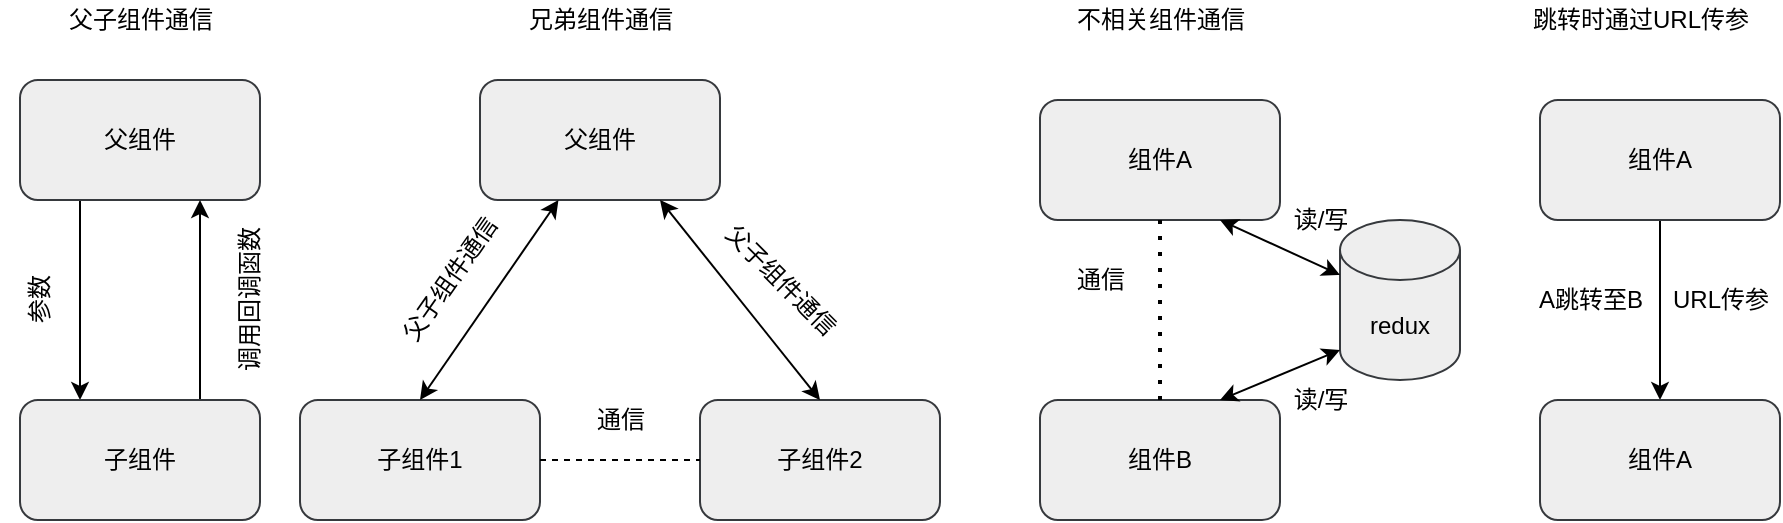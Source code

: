 <mxfile>
    <diagram id="VMeQGbjeyHYwQ_iWodgS" name="组件通信">
        <mxGraphModel dx="940" dy="533" grid="1" gridSize="10" guides="1" tooltips="1" connect="1" arrows="1" fold="1" page="1" pageScale="1" pageWidth="1200" pageHeight="1600" background="#ffffff" math="0" shadow="0">
            <root>
                <mxCell id="26pYSQzseFXsHygvvGOn-0"/>
                <mxCell id="26pYSQzseFXsHygvvGOn-1" parent="26pYSQzseFXsHygvvGOn-0"/>
                <mxCell id="26pYSQzseFXsHygvvGOn-6" style="edgeStyle=none;html=1;exitX=0.25;exitY=1;exitDx=0;exitDy=0;entryX=0.25;entryY=0;entryDx=0;entryDy=0;fontColor=#000000;strokeColor=#000000;" edge="1" parent="26pYSQzseFXsHygvvGOn-1" source="26pYSQzseFXsHygvvGOn-2" target="26pYSQzseFXsHygvvGOn-4">
                    <mxGeometry relative="1" as="geometry"/>
                </mxCell>
                <mxCell id="26pYSQzseFXsHygvvGOn-2" value="&lt;font color=&quot;#000000&quot;&gt;父组件&lt;/font&gt;" style="rounded=1;whiteSpace=wrap;html=1;fillColor=#eeeeee;strokeColor=#36393d;" vertex="1" parent="26pYSQzseFXsHygvvGOn-1">
                    <mxGeometry x="40" y="150" width="120" height="60" as="geometry"/>
                </mxCell>
                <mxCell id="26pYSQzseFXsHygvvGOn-8" style="edgeStyle=none;html=1;exitX=0.75;exitY=0;exitDx=0;exitDy=0;entryX=0.75;entryY=1;entryDx=0;entryDy=0;fontColor=#000000;strokeColor=#000000;" edge="1" parent="26pYSQzseFXsHygvvGOn-1" source="26pYSQzseFXsHygvvGOn-4" target="26pYSQzseFXsHygvvGOn-2">
                    <mxGeometry relative="1" as="geometry"/>
                </mxCell>
                <mxCell id="26pYSQzseFXsHygvvGOn-4" value="&lt;font color=&quot;#000000&quot;&gt;子组件&lt;/font&gt;" style="rounded=1;whiteSpace=wrap;html=1;fillColor=#eeeeee;strokeColor=#36393d;" vertex="1" parent="26pYSQzseFXsHygvvGOn-1">
                    <mxGeometry x="40" y="310" width="120" height="60" as="geometry"/>
                </mxCell>
                <mxCell id="26pYSQzseFXsHygvvGOn-7" value="参数" style="text;html=1;align=center;verticalAlign=middle;resizable=0;points=[];autosize=1;strokeColor=none;fillColor=none;fontColor=#000000;horizontal=0;" vertex="1" parent="26pYSQzseFXsHygvvGOn-1">
                    <mxGeometry x="30" y="250" width="40" height="20" as="geometry"/>
                </mxCell>
                <mxCell id="26pYSQzseFXsHygvvGOn-9" value="调用回调函数" style="text;html=1;align=center;verticalAlign=middle;resizable=0;points=[];autosize=1;strokeColor=none;fillColor=none;fontColor=#000000;horizontal=0;" vertex="1" parent="26pYSQzseFXsHygvvGOn-1">
                    <mxGeometry x="110" y="250" width="90" height="20" as="geometry"/>
                </mxCell>
                <mxCell id="26pYSQzseFXsHygvvGOn-10" value="&lt;font color=&quot;#000000&quot;&gt;父组件&lt;/font&gt;" style="rounded=1;whiteSpace=wrap;html=1;fillColor=#eeeeee;strokeColor=#36393d;" vertex="1" parent="26pYSQzseFXsHygvvGOn-1">
                    <mxGeometry x="270" y="150" width="120" height="60" as="geometry"/>
                </mxCell>
                <mxCell id="26pYSQzseFXsHygvvGOn-11" value="&lt;font color=&quot;#000000&quot;&gt;子组件1&lt;/font&gt;" style="rounded=1;whiteSpace=wrap;html=1;fillColor=#eeeeee;strokeColor=#36393d;" vertex="1" parent="26pYSQzseFXsHygvvGOn-1">
                    <mxGeometry x="180" y="310" width="120" height="60" as="geometry"/>
                </mxCell>
                <mxCell id="26pYSQzseFXsHygvvGOn-12" value="&lt;font color=&quot;#000000&quot;&gt;子组件2&lt;/font&gt;" style="rounded=1;whiteSpace=wrap;html=1;fillColor=#eeeeee;strokeColor=#36393d;" vertex="1" parent="26pYSQzseFXsHygvvGOn-1">
                    <mxGeometry x="380" y="310" width="120" height="60" as="geometry"/>
                </mxCell>
                <mxCell id="26pYSQzseFXsHygvvGOn-15" value="" style="endArrow=classic;startArrow=classic;html=1;fontColor=#000000;strokeColor=#000000;exitX=0.5;exitY=0;exitDx=0;exitDy=0;" edge="1" parent="26pYSQzseFXsHygvvGOn-1" source="26pYSQzseFXsHygvvGOn-11" target="26pYSQzseFXsHygvvGOn-10">
                    <mxGeometry width="50" height="50" relative="1" as="geometry">
                        <mxPoint x="270" y="270" as="sourcePoint"/>
                        <mxPoint x="320" y="220" as="targetPoint"/>
                    </mxGeometry>
                </mxCell>
                <mxCell id="26pYSQzseFXsHygvvGOn-16" value="" style="endArrow=classic;startArrow=classic;html=1;fontColor=#000000;strokeColor=#000000;exitX=0.5;exitY=0;exitDx=0;exitDy=0;entryX=0.75;entryY=1;entryDx=0;entryDy=0;" edge="1" parent="26pYSQzseFXsHygvvGOn-1" source="26pYSQzseFXsHygvvGOn-12" target="26pYSQzseFXsHygvvGOn-10">
                    <mxGeometry width="50" height="50" relative="1" as="geometry">
                        <mxPoint x="250" y="320" as="sourcePoint"/>
                        <mxPoint x="310" y="210" as="targetPoint"/>
                    </mxGeometry>
                </mxCell>
                <mxCell id="26pYSQzseFXsHygvvGOn-18" value="" style="endArrow=none;dashed=1;html=1;fontColor=#000000;strokeColor=#000000;entryX=0;entryY=0.5;entryDx=0;entryDy=0;" edge="1" parent="26pYSQzseFXsHygvvGOn-1" source="26pYSQzseFXsHygvvGOn-11" target="26pYSQzseFXsHygvvGOn-12">
                    <mxGeometry width="50" height="50" relative="1" as="geometry">
                        <mxPoint x="300" y="390" as="sourcePoint"/>
                        <mxPoint x="350" y="340" as="targetPoint"/>
                    </mxGeometry>
                </mxCell>
                <mxCell id="26pYSQzseFXsHygvvGOn-19" value="通信" style="text;html=1;align=center;verticalAlign=middle;resizable=0;points=[];autosize=1;strokeColor=none;fillColor=none;fontColor=#000000;" vertex="1" parent="26pYSQzseFXsHygvvGOn-1">
                    <mxGeometry x="320" y="310" width="40" height="20" as="geometry"/>
                </mxCell>
                <mxCell id="26pYSQzseFXsHygvvGOn-20" value="父子组件通信" style="text;html=1;align=center;verticalAlign=middle;resizable=0;points=[];autosize=1;strokeColor=none;fillColor=none;fontColor=#000000;" vertex="1" parent="26pYSQzseFXsHygvvGOn-1">
                    <mxGeometry x="55" y="110" width="90" height="20" as="geometry"/>
                </mxCell>
                <mxCell id="26pYSQzseFXsHygvvGOn-21" value="兄弟组件通信" style="text;html=1;align=center;verticalAlign=middle;resizable=0;points=[];autosize=1;strokeColor=none;fillColor=none;fontColor=#000000;" vertex="1" parent="26pYSQzseFXsHygvvGOn-1">
                    <mxGeometry x="285" y="110" width="90" height="20" as="geometry"/>
                </mxCell>
                <mxCell id="26pYSQzseFXsHygvvGOn-22" value="&lt;font color=&quot;#000000&quot;&gt;组件A&lt;/font&gt;" style="rounded=1;whiteSpace=wrap;html=1;fillColor=#eeeeee;strokeColor=#36393d;" vertex="1" parent="26pYSQzseFXsHygvvGOn-1">
                    <mxGeometry x="550" y="160" width="120" height="60" as="geometry"/>
                </mxCell>
                <mxCell id="26pYSQzseFXsHygvvGOn-23" value="&lt;font color=&quot;#000000&quot;&gt;组件B&lt;/font&gt;" style="rounded=1;whiteSpace=wrap;html=1;fillColor=#eeeeee;strokeColor=#36393d;" vertex="1" parent="26pYSQzseFXsHygvvGOn-1">
                    <mxGeometry x="550" y="310" width="120" height="60" as="geometry"/>
                </mxCell>
                <mxCell id="26pYSQzseFXsHygvvGOn-24" value="" style="endArrow=none;dashed=1;html=1;dashPattern=1 3;strokeWidth=2;fontColor=#000000;entryX=0.5;entryY=1;entryDx=0;entryDy=0;exitX=0.5;exitY=0;exitDx=0;exitDy=0;strokeColor=#000000;" edge="1" parent="26pYSQzseFXsHygvvGOn-1" source="26pYSQzseFXsHygvvGOn-23" target="26pYSQzseFXsHygvvGOn-22">
                    <mxGeometry width="50" height="50" relative="1" as="geometry">
                        <mxPoint x="600" y="280" as="sourcePoint"/>
                        <mxPoint x="650" y="230" as="targetPoint"/>
                    </mxGeometry>
                </mxCell>
                <mxCell id="26pYSQzseFXsHygvvGOn-25" value="通信" style="text;html=1;align=center;verticalAlign=middle;resizable=0;points=[];autosize=1;strokeColor=none;fillColor=none;fontColor=#000000;" vertex="1" parent="26pYSQzseFXsHygvvGOn-1">
                    <mxGeometry x="560" y="240" width="40" height="20" as="geometry"/>
                </mxCell>
                <mxCell id="26pYSQzseFXsHygvvGOn-26" value="&lt;font color=&quot;#000000&quot;&gt;redux&lt;/font&gt;" style="shape=cylinder3;whiteSpace=wrap;html=1;boundedLbl=1;backgroundOutline=1;size=15;fillColor=#eeeeee;strokeColor=#36393d;" vertex="1" parent="26pYSQzseFXsHygvvGOn-1">
                    <mxGeometry x="700" y="220" width="60" height="80" as="geometry"/>
                </mxCell>
                <mxCell id="26pYSQzseFXsHygvvGOn-28" value="" style="endArrow=classic;startArrow=classic;html=1;fontColor=#000000;strokeColor=#000000;exitX=0;exitY=0;exitDx=0;exitDy=27.5;exitPerimeter=0;entryX=0.75;entryY=1;entryDx=0;entryDy=0;" edge="1" parent="26pYSQzseFXsHygvvGOn-1" source="26pYSQzseFXsHygvvGOn-26" target="26pYSQzseFXsHygvvGOn-22">
                    <mxGeometry width="50" height="50" relative="1" as="geometry">
                        <mxPoint x="575.38" y="300" as="sourcePoint"/>
                        <mxPoint x="644.611" y="200" as="targetPoint"/>
                    </mxGeometry>
                </mxCell>
                <mxCell id="26pYSQzseFXsHygvvGOn-29" value="" style="endArrow=classic;startArrow=classic;html=1;fontColor=#000000;strokeColor=#000000;exitX=0;exitY=1;exitDx=0;exitDy=-15;exitPerimeter=0;entryX=0.75;entryY=0;entryDx=0;entryDy=0;" edge="1" parent="26pYSQzseFXsHygvvGOn-1" source="26pYSQzseFXsHygvvGOn-26" target="26pYSQzseFXsHygvvGOn-23">
                    <mxGeometry width="50" height="50" relative="1" as="geometry">
                        <mxPoint x="700" y="310" as="sourcePoint"/>
                        <mxPoint x="644.611" y="272.5" as="targetPoint"/>
                    </mxGeometry>
                </mxCell>
                <mxCell id="26pYSQzseFXsHygvvGOn-30" value="不相关组件通信" style="text;html=1;align=center;verticalAlign=middle;resizable=0;points=[];autosize=1;strokeColor=none;fillColor=none;fontColor=#000000;" vertex="1" parent="26pYSQzseFXsHygvvGOn-1">
                    <mxGeometry x="560" y="110" width="100" height="20" as="geometry"/>
                </mxCell>
                <mxCell id="26pYSQzseFXsHygvvGOn-37" style="edgeStyle=none;html=1;exitX=0.5;exitY=1;exitDx=0;exitDy=0;fontColor=#000000;strokeColor=#000000;" edge="1" parent="26pYSQzseFXsHygvvGOn-1" source="26pYSQzseFXsHygvvGOn-31" target="26pYSQzseFXsHygvvGOn-36">
                    <mxGeometry relative="1" as="geometry"/>
                </mxCell>
                <mxCell id="26pYSQzseFXsHygvvGOn-31" value="&lt;font color=&quot;#000000&quot;&gt;组件A&lt;/font&gt;" style="rounded=1;whiteSpace=wrap;html=1;fillColor=#eeeeee;strokeColor=#36393d;" vertex="1" parent="26pYSQzseFXsHygvvGOn-1">
                    <mxGeometry x="800" y="160" width="120" height="60" as="geometry"/>
                </mxCell>
                <mxCell id="26pYSQzseFXsHygvvGOn-36" value="&lt;font color=&quot;#000000&quot;&gt;组件A&lt;/font&gt;" style="rounded=1;whiteSpace=wrap;html=1;fillColor=#eeeeee;strokeColor=#36393d;" vertex="1" parent="26pYSQzseFXsHygvvGOn-1">
                    <mxGeometry x="800" y="310" width="120" height="60" as="geometry"/>
                </mxCell>
                <mxCell id="26pYSQzseFXsHygvvGOn-38" value="URL传参" style="text;html=1;align=center;verticalAlign=middle;resizable=0;points=[];autosize=1;strokeColor=none;fillColor=none;fontColor=#000000;" vertex="1" parent="26pYSQzseFXsHygvvGOn-1">
                    <mxGeometry x="860" y="250" width="60" height="20" as="geometry"/>
                </mxCell>
                <mxCell id="26pYSQzseFXsHygvvGOn-40" value="A跳转至B" style="text;html=1;align=center;verticalAlign=middle;resizable=0;points=[];autosize=1;strokeColor=none;fillColor=none;fontColor=#000000;" vertex="1" parent="26pYSQzseFXsHygvvGOn-1">
                    <mxGeometry x="790" y="250" width="70" height="20" as="geometry"/>
                </mxCell>
                <mxCell id="26pYSQzseFXsHygvvGOn-41" value="跳转时通过URL传参" style="text;html=1;align=center;verticalAlign=middle;resizable=0;points=[];autosize=1;strokeColor=none;fillColor=none;fontColor=#000000;" vertex="1" parent="26pYSQzseFXsHygvvGOn-1">
                    <mxGeometry x="790" y="110" width="120" height="20" as="geometry"/>
                </mxCell>
                <mxCell id="26pYSQzseFXsHygvvGOn-44" value="读/写" style="text;html=1;align=center;verticalAlign=middle;resizable=0;points=[];autosize=1;strokeColor=none;fillColor=none;fontColor=#000000;" vertex="1" parent="26pYSQzseFXsHygvvGOn-1">
                    <mxGeometry x="670" y="210" width="40" height="20" as="geometry"/>
                </mxCell>
                <mxCell id="26pYSQzseFXsHygvvGOn-45" value="读/写" style="text;html=1;align=center;verticalAlign=middle;resizable=0;points=[];autosize=1;strokeColor=none;fillColor=none;fontColor=#000000;" vertex="1" parent="26pYSQzseFXsHygvvGOn-1">
                    <mxGeometry x="670" y="300" width="40" height="20" as="geometry"/>
                </mxCell>
                <mxCell id="26pYSQzseFXsHygvvGOn-46" value="父子组件通信" style="text;html=1;align=center;verticalAlign=middle;resizable=0;points=[];autosize=1;strokeColor=none;fillColor=none;fontColor=#000000;horizontal=1;rotation=-55;" vertex="1" parent="26pYSQzseFXsHygvvGOn-1">
                    <mxGeometry x="210" y="240" width="90" height="20" as="geometry"/>
                </mxCell>
                <mxCell id="26pYSQzseFXsHygvvGOn-47" value="父子组件通信" style="text;html=1;align=center;verticalAlign=middle;resizable=0;points=[];autosize=1;strokeColor=none;fillColor=none;fontColor=#000000;rotation=45;" vertex="1" parent="26pYSQzseFXsHygvvGOn-1">
                    <mxGeometry x="375" y="240" width="90" height="20" as="geometry"/>
                </mxCell>
            </root>
        </mxGraphModel>
    </diagram>
    <diagram id="O2dwjXvySGiqRR6goliC" name="SPA">
        <mxGraphModel dx="940" dy="533" grid="1" gridSize="10" guides="1" tooltips="1" connect="1" arrows="1" fold="1" page="1" pageScale="1" pageWidth="1200" pageHeight="1600" background="#ffffff" math="0" shadow="0">
            <root>
                <mxCell id="WHxdsSk9r1W5pfyzztGP-0"/>
                <mxCell id="WHxdsSk9r1W5pfyzztGP-1" parent="WHxdsSk9r1W5pfyzztGP-0"/>
                <mxCell id="WHxdsSk9r1W5pfyzztGP-13" style="edgeStyle=orthogonalEdgeStyle;html=1;exitX=1;exitY=0.25;exitDx=0;exitDy=0;entryX=0;entryY=0.25;entryDx=0;entryDy=0;fontColor=#000000;strokeColor=#000000;" parent="WHxdsSk9r1W5pfyzztGP-1" source="WHxdsSk9r1W5pfyzztGP-3" target="WHxdsSk9r1W5pfyzztGP-12" edge="1">
                    <mxGeometry relative="1" as="geometry"/>
                </mxCell>
                <mxCell id="WHxdsSk9r1W5pfyzztGP-3" value="" style="rounded=0;whiteSpace=wrap;html=1;fontColor=#000000;strokeColor=#000000;fillColor=none;" parent="WHxdsSk9r1W5pfyzztGP-1" vertex="1">
                    <mxGeometry x="70" y="190" width="280" height="250" as="geometry"/>
                </mxCell>
                <mxCell id="WHxdsSk9r1W5pfyzztGP-4" value="浏览器" style="text;html=1;align=center;verticalAlign=middle;resizable=0;points=[];autosize=1;strokeColor=none;fillColor=none;fontColor=#000000;" parent="WHxdsSk9r1W5pfyzztGP-1" vertex="1">
                    <mxGeometry x="80" y="305" width="50" height="20" as="geometry"/>
                </mxCell>
                <mxCell id="WHxdsSk9r1W5pfyzztGP-5" value="&lt;font color=&quot;#000000&quot;&gt;HTML&lt;/font&gt;" style="rounded=1;whiteSpace=wrap;html=1;fillColor=#eeeeee;strokeColor=#36393d;" parent="WHxdsSk9r1W5pfyzztGP-1" vertex="1">
                    <mxGeometry x="200" y="205" width="120" height="60" as="geometry"/>
                </mxCell>
                <mxCell id="WHxdsSk9r1W5pfyzztGP-6" value="&lt;font color=&quot;#000000&quot;&gt;CSS&lt;/font&gt;&lt;span style=&quot;color: rgba(0 , 0 , 0 , 0) ; font-family: monospace ; font-size: 0px&quot;&gt;%3CmxGraphModel%3E%3Croot%3E%3CmxCell%20id%3D%220%22%2F%3E%3CmxCell%20id%3D%221%22%20parent%3D%220%22%2F%3E%3CmxCell%20id%3D%222%22%20value%3D%22%26lt%3Bfont%20color%3D%26quot%3B%23000000%26quot%3B%26gt%3BHTML%26lt%3B%2Ffont%26gt%3B%22%20style%3D%22rounded%3D1%3BwhiteSpace%3Dwrap%3Bhtml%3D1%3BfillColor%3D%23eeeeee%3BstrokeColor%3D%2336393d%3B%22%20vertex%3D%221%22%20parent%3D%221%22%3E%3CmxGeometry%20x%3D%22280%22%20y%3D%22200%22%20width%3D%22120%22%20height%3D%2260%22%20as%3D%22geometry%22%2F%3E%3C%2FmxCell%3E%3C%2Froot%3E%3C%2FmxGraphModel%3E&lt;/span&gt;" style="rounded=1;whiteSpace=wrap;html=1;fillColor=#eeeeee;strokeColor=#36393d;" parent="WHxdsSk9r1W5pfyzztGP-1" vertex="1">
                    <mxGeometry x="200" y="285" width="120" height="60" as="geometry"/>
                </mxCell>
                <mxCell id="WHxdsSk9r1W5pfyzztGP-10" style="edgeStyle=orthogonalEdgeStyle;html=1;exitX=0;exitY=0.5;exitDx=0;exitDy=0;entryX=0;entryY=0.5;entryDx=0;entryDy=0;fontColor=#000000;strokeColor=#000000;" parent="WHxdsSk9r1W5pfyzztGP-1" source="WHxdsSk9r1W5pfyzztGP-7" target="WHxdsSk9r1W5pfyzztGP-5" edge="1">
                    <mxGeometry relative="1" as="geometry">
                        <Array as="points">
                            <mxPoint x="180" y="395"/>
                            <mxPoint x="180" y="235"/>
                        </Array>
                    </mxGeometry>
                </mxCell>
                <mxCell id="WHxdsSk9r1W5pfyzztGP-27" style="html=1;exitX=1;exitY=0.25;exitDx=0;exitDy=0;fontColor=#000000;strokeColor=#000000;" parent="WHxdsSk9r1W5pfyzztGP-1" source="WHxdsSk9r1W5pfyzztGP-7" edge="1">
                    <mxGeometry relative="1" as="geometry">
                        <mxPoint x="420" y="380" as="targetPoint"/>
                    </mxGeometry>
                </mxCell>
                <mxCell id="WHxdsSk9r1W5pfyzztGP-29" style="edgeStyle=none;html=1;exitX=0;exitY=0.881;exitDx=0;exitDy=0;entryX=1;entryY=0.75;entryDx=0;entryDy=0;fontColor=#000000;strokeColor=#000000;exitPerimeter=0;" parent="WHxdsSk9r1W5pfyzztGP-1" source="WHxdsSk9r1W5pfyzztGP-12" target="WHxdsSk9r1W5pfyzztGP-7" edge="1">
                    <mxGeometry relative="1" as="geometry"/>
                </mxCell>
                <mxCell id="WHxdsSk9r1W5pfyzztGP-7" value="&lt;font color=&quot;#000000&quot;&gt;Javascript&lt;/font&gt;" style="rounded=1;whiteSpace=wrap;html=1;fillColor=#eeeeee;strokeColor=#36393d;" parent="WHxdsSk9r1W5pfyzztGP-1" vertex="1">
                    <mxGeometry x="200" y="365" width="120" height="60" as="geometry"/>
                </mxCell>
                <mxCell id="WHxdsSk9r1W5pfyzztGP-11" value="改变" style="text;html=1;align=center;verticalAlign=middle;resizable=0;points=[];autosize=1;strokeColor=none;fillColor=none;fontColor=#000000;horizontal=0;" parent="WHxdsSk9r1W5pfyzztGP-1" vertex="1">
                    <mxGeometry x="140" y="305" width="40" height="20" as="geometry"/>
                </mxCell>
                <mxCell id="WHxdsSk9r1W5pfyzztGP-21" style="edgeStyle=orthogonalEdgeStyle;html=1;exitX=1;exitY=0.5;exitDx=0;exitDy=0;fontColor=#000000;strokeColor=#000000;" parent="WHxdsSk9r1W5pfyzztGP-1" source="WHxdsSk9r1W5pfyzztGP-12" target="WHxdsSk9r1W5pfyzztGP-20" edge="1">
                    <mxGeometry relative="1" as="geometry"/>
                </mxCell>
                <mxCell id="WHxdsSk9r1W5pfyzztGP-12" value="前端服务器（静态资源服务器）" style="rounded=0;whiteSpace=wrap;html=1;fontColor=#333333;strokeColor=#666666;fillColor=#f5f5f5;" parent="WHxdsSk9r1W5pfyzztGP-1" vertex="1">
                    <mxGeometry x="420" y="190" width="60" height="250" as="geometry"/>
                </mxCell>
                <mxCell id="WHxdsSk9r1W5pfyzztGP-14" value="HTTP请求" style="text;html=1;align=center;verticalAlign=middle;resizable=0;points=[];autosize=1;strokeColor=none;fillColor=none;fontColor=#000000;" parent="WHxdsSk9r1W5pfyzztGP-1" vertex="1">
                    <mxGeometry x="345" y="225" width="70" height="20" as="geometry"/>
                </mxCell>
                <mxCell id="WHxdsSk9r1W5pfyzztGP-15" value="" style="endArrow=classic;html=1;fontColor=#000000;strokeColor=#000000;" parent="WHxdsSk9r1W5pfyzztGP-1" edge="1">
                    <mxGeometry width="50" height="50" relative="1" as="geometry">
                        <mxPoint x="420" y="281" as="sourcePoint"/>
                        <mxPoint x="350" y="281" as="targetPoint"/>
                    </mxGeometry>
                </mxCell>
                <mxCell id="WHxdsSk9r1W5pfyzztGP-16" value="HTML&lt;br&gt;CSS&lt;br&gt;Javascript" style="text;html=1;align=center;verticalAlign=middle;resizable=0;points=[];autosize=1;strokeColor=none;fillColor=none;fontColor=#000000;" parent="WHxdsSk9r1W5pfyzztGP-1" vertex="1">
                    <mxGeometry x="345" y="285" width="70" height="50" as="geometry"/>
                </mxCell>
                <mxCell id="WHxdsSk9r1W5pfyzztGP-19" value="Ajax请求" style="text;html=1;align=center;verticalAlign=middle;resizable=0;points=[];autosize=1;strokeColor=none;fillColor=none;fontColor=#000000;" parent="WHxdsSk9r1W5pfyzztGP-1" vertex="1">
                    <mxGeometry x="350" y="355" width="60" height="20" as="geometry"/>
                </mxCell>
                <mxCell id="WHxdsSk9r1W5pfyzztGP-26" style="edgeStyle=orthogonalEdgeStyle;html=1;exitX=0;exitY=0.75;exitDx=0;exitDy=0;fontColor=#000000;strokeColor=#000000;" parent="WHxdsSk9r1W5pfyzztGP-1" source="WHxdsSk9r1W5pfyzztGP-20" edge="1">
                    <mxGeometry relative="1" as="geometry">
                        <mxPoint x="480" y="378" as="targetPoint"/>
                    </mxGeometry>
                </mxCell>
                <mxCell id="WHxdsSk9r1W5pfyzztGP-32" style="edgeStyle=none;html=1;exitX=1;exitY=0.25;exitDx=0;exitDy=0;entryX=0;entryY=0.25;entryDx=0;entryDy=0;fontColor=#000000;strokeColor=#000000;" parent="WHxdsSk9r1W5pfyzztGP-1" source="WHxdsSk9r1W5pfyzztGP-20" target="WHxdsSk9r1W5pfyzztGP-31" edge="1">
                    <mxGeometry relative="1" as="geometry"/>
                </mxCell>
                <mxCell id="WHxdsSk9r1W5pfyzztGP-20" value="服务器" style="rounded=0;whiteSpace=wrap;html=1;fontColor=#333333;strokeColor=#666666;fillColor=#f5f5f5;" parent="WHxdsSk9r1W5pfyzztGP-1" vertex="1">
                    <mxGeometry x="570" y="190" width="60" height="250" as="geometry"/>
                </mxCell>
                <mxCell id="WHxdsSk9r1W5pfyzztGP-22" value="转发Ajax请求" style="text;html=1;align=center;verticalAlign=middle;resizable=0;points=[];autosize=1;strokeColor=none;fillColor=none;fontColor=#000000;" parent="WHxdsSk9r1W5pfyzztGP-1" vertex="1">
                    <mxGeometry x="480" y="285" width="90" height="20" as="geometry"/>
                </mxCell>
                <mxCell id="WHxdsSk9r1W5pfyzztGP-24" value="JSON数据" style="text;html=1;align=center;verticalAlign=middle;resizable=0;points=[];autosize=1;strokeColor=none;fillColor=none;fontColor=#000000;" parent="WHxdsSk9r1W5pfyzztGP-1" vertex="1">
                    <mxGeometry x="485" y="385" width="70" height="20" as="geometry"/>
                </mxCell>
                <mxCell id="WHxdsSk9r1W5pfyzztGP-30" value="JSON数据" style="text;html=1;align=center;verticalAlign=middle;resizable=0;points=[];autosize=1;strokeColor=none;fillColor=none;fontColor=#000000;" parent="WHxdsSk9r1W5pfyzztGP-1" vertex="1">
                    <mxGeometry x="345" y="415" width="70" height="20" as="geometry"/>
                </mxCell>
                <mxCell id="WHxdsSk9r1W5pfyzztGP-34" style="edgeStyle=none;html=1;exitX=0;exitY=0.75;exitDx=0;exitDy=0;entryX=1;entryY=0.75;entryDx=0;entryDy=0;fontColor=#000000;strokeColor=#000000;" parent="WHxdsSk9r1W5pfyzztGP-1" source="WHxdsSk9r1W5pfyzztGP-31" target="WHxdsSk9r1W5pfyzztGP-20" edge="1">
                    <mxGeometry relative="1" as="geometry"/>
                </mxCell>
                <mxCell id="WHxdsSk9r1W5pfyzztGP-31" value="数据库" style="rounded=0;whiteSpace=wrap;html=1;fontColor=#333333;strokeColor=#666666;fillColor=#f5f5f5;" parent="WHxdsSk9r1W5pfyzztGP-1" vertex="1">
                    <mxGeometry x="700" y="190" width="60" height="250" as="geometry"/>
                </mxCell>
                <mxCell id="WHxdsSk9r1W5pfyzztGP-33" value="CRUD" style="text;html=1;align=center;verticalAlign=middle;resizable=0;points=[];autosize=1;strokeColor=none;fillColor=none;fontColor=#000000;" parent="WHxdsSk9r1W5pfyzztGP-1" vertex="1">
                    <mxGeometry x="635" y="220" width="50" height="20" as="geometry"/>
                </mxCell>
            </root>
        </mxGraphModel>
    </diagram>
    <diagram id="bWrNejEXnrhsQtX219hn" name="MVC">
        <mxGraphModel dx="916" dy="444" grid="1" gridSize="10" guides="1" tooltips="1" connect="1" arrows="1" fold="1" page="1" pageScale="1" pageWidth="1200" pageHeight="1600" background="#ffffff" math="0" shadow="0">
            <root>
                <mxCell id="R_a7PF-Arw_oI_xEsrAI-0"/>
                <mxCell id="R_a7PF-Arw_oI_xEsrAI-1" parent="R_a7PF-Arw_oI_xEsrAI-0"/>
                <mxCell id="R_a7PF-Arw_oI_xEsrAI-24" value="&lt;font&gt;HTML页面&lt;/font&gt;" style="text;html=1;align=center;verticalAlign=middle;resizable=0;points=[];autosize=1;fillColor=none;gradientColor=#b3b3b3;strokeColor=none;fontColor=#000000;" vertex="1" parent="R_a7PF-Arw_oI_xEsrAI-1">
                    <mxGeometry x="210" y="610" width="70" height="20" as="geometry"/>
                </mxCell>
                <mxCell id="EWhoXHQ4e4mzEmssjtcj-4" style="edgeStyle=none;html=1;exitX=1;exitY=0.25;exitDx=0;exitDy=0;entryX=0;entryY=0.25;entryDx=0;entryDy=0;fontColor=#000000;strokeColor=#000000;" edge="1" parent="R_a7PF-Arw_oI_xEsrAI-1" source="EWhoXHQ4e4mzEmssjtcj-1" target="EWhoXHQ4e4mzEmssjtcj-2">
                    <mxGeometry relative="1" as="geometry"/>
                </mxCell>
                <mxCell id="EWhoXHQ4e4mzEmssjtcj-1" value="&lt;font color=&quot;#000000&quot;&gt;浏览器&lt;/font&gt;" style="rounded=1;whiteSpace=wrap;html=1;fillColor=#eeeeee;strokeColor=#36393d;" vertex="1" parent="R_a7PF-Arw_oI_xEsrAI-1">
                    <mxGeometry x="160" y="470" width="50" height="170" as="geometry"/>
                </mxCell>
                <mxCell id="EWhoXHQ4e4mzEmssjtcj-5" style="edgeStyle=none;html=1;exitX=0;exitY=0.75;exitDx=0;exitDy=0;entryX=1;entryY=0.75;entryDx=0;entryDy=0;fontColor=#000000;strokeColor=#000000;" edge="1" parent="R_a7PF-Arw_oI_xEsrAI-1" source="EWhoXHQ4e4mzEmssjtcj-2" target="EWhoXHQ4e4mzEmssjtcj-1">
                    <mxGeometry relative="1" as="geometry"/>
                </mxCell>
                <mxCell id="EWhoXHQ4e4mzEmssjtcj-12" style="edgeStyle=none;html=1;fontColor=#000000;strokeColor=#000000;exitX=1.002;exitY=0.132;exitDx=0;exitDy=0;exitPerimeter=0;" edge="1" parent="R_a7PF-Arw_oI_xEsrAI-1" source="EWhoXHQ4e4mzEmssjtcj-2">
                    <mxGeometry relative="1" as="geometry">
                        <mxPoint x="340" y="500" as="sourcePoint"/>
                        <mxPoint x="420" y="492" as="targetPoint"/>
                    </mxGeometry>
                </mxCell>
                <mxCell id="EWhoXHQ4e4mzEmssjtcj-22" style="edgeStyle=none;html=1;entryX=0;entryY=0.75;entryDx=0;entryDy=0;fontColor=#000000;strokeColor=#000000;spacingRight=0;" edge="1" parent="R_a7PF-Arw_oI_xEsrAI-1" target="EWhoXHQ4e4mzEmssjtcj-9">
                    <mxGeometry relative="1" as="geometry">
                        <mxPoint x="340" y="615" as="sourcePoint"/>
                    </mxGeometry>
                </mxCell>
                <mxCell id="EWhoXHQ4e4mzEmssjtcj-2" value="&lt;font color=&quot;#000000&quot;&gt;服务器&lt;/font&gt;" style="rounded=1;whiteSpace=wrap;html=1;fillColor=#eeeeee;strokeColor=#36393d;" vertex="1" parent="R_a7PF-Arw_oI_xEsrAI-1">
                    <mxGeometry x="290" y="470" width="50" height="170" as="geometry"/>
                </mxCell>
                <mxCell id="EWhoXHQ4e4mzEmssjtcj-6" value="&lt;font&gt;HTTP请求&lt;/font&gt;" style="text;html=1;align=center;verticalAlign=middle;resizable=0;points=[];autosize=1;fillColor=none;gradientColor=#b3b3b3;strokeColor=none;fontColor=#000000;" vertex="1" parent="R_a7PF-Arw_oI_xEsrAI-1">
                    <mxGeometry x="210" y="490" width="70" height="20" as="geometry"/>
                </mxCell>
                <mxCell id="EWhoXHQ4e4mzEmssjtcj-16" style="edgeStyle=none;html=1;exitX=0.25;exitY=1;exitDx=0;exitDy=0;entryX=0.25;entryY=0;entryDx=0;entryDy=0;fontColor=#000000;strokeColor=#000000;" edge="1" parent="R_a7PF-Arw_oI_xEsrAI-1" source="EWhoXHQ4e4mzEmssjtcj-8" target="EWhoXHQ4e4mzEmssjtcj-9">
                    <mxGeometry relative="1" as="geometry"/>
                </mxCell>
                <mxCell id="EWhoXHQ4e4mzEmssjtcj-8" value="&lt;font color=&quot;#000000&quot;&gt;View&lt;/font&gt;" style="rounded=0;whiteSpace=wrap;html=1;fillColor=#f5f5f5;strokeColor=#666666;fontColor=#333333;" vertex="1" parent="R_a7PF-Arw_oI_xEsrAI-1">
                    <mxGeometry x="420" y="470" width="80" height="40" as="geometry"/>
                </mxCell>
                <mxCell id="EWhoXHQ4e4mzEmssjtcj-17" style="edgeStyle=none;html=1;exitX=0.75;exitY=0;exitDx=0;exitDy=0;entryX=0.75;entryY=1;entryDx=0;entryDy=0;fontColor=#000000;strokeColor=#000000;" edge="1" parent="R_a7PF-Arw_oI_xEsrAI-1" source="EWhoXHQ4e4mzEmssjtcj-9" target="EWhoXHQ4e4mzEmssjtcj-8">
                    <mxGeometry relative="1" as="geometry"/>
                </mxCell>
                <mxCell id="EWhoXHQ4e4mzEmssjtcj-21" style="edgeStyle=none;html=1;exitX=0;exitY=0.25;exitDx=0;exitDy=0;fontColor=#000000;strokeColor=#000000;" edge="1" parent="R_a7PF-Arw_oI_xEsrAI-1" source="EWhoXHQ4e4mzEmssjtcj-9">
                    <mxGeometry relative="1" as="geometry">
                        <mxPoint x="340" y="585" as="targetPoint"/>
                    </mxGeometry>
                </mxCell>
                <mxCell id="EWhoXHQ4e4mzEmssjtcj-26" style="edgeStyle=none;html=1;exitX=1;exitY=0.25;exitDx=0;exitDy=0;entryX=0;entryY=0.25;entryDx=0;entryDy=0;fontColor=#000000;strokeColor=#000000;" edge="1" parent="R_a7PF-Arw_oI_xEsrAI-1" source="EWhoXHQ4e4mzEmssjtcj-9" target="EWhoXHQ4e4mzEmssjtcj-10">
                    <mxGeometry relative="1" as="geometry"/>
                </mxCell>
                <mxCell id="EWhoXHQ4e4mzEmssjtcj-9" value="Controller" style="rounded=0;whiteSpace=wrap;html=1;fillColor=#f5f5f5;strokeColor=#666666;fontColor=#333333;" vertex="1" parent="R_a7PF-Arw_oI_xEsrAI-1">
                    <mxGeometry x="420" y="570" width="80" height="60" as="geometry"/>
                </mxCell>
                <mxCell id="EWhoXHQ4e4mzEmssjtcj-27" style="edgeStyle=none;html=1;exitX=0;exitY=0.75;exitDx=0;exitDy=0;entryX=1;entryY=0.75;entryDx=0;entryDy=0;fontColor=#000000;strokeColor=#000000;" edge="1" parent="R_a7PF-Arw_oI_xEsrAI-1" source="EWhoXHQ4e4mzEmssjtcj-10" target="EWhoXHQ4e4mzEmssjtcj-9">
                    <mxGeometry relative="1" as="geometry"/>
                </mxCell>
                <mxCell id="EWhoXHQ4e4mzEmssjtcj-29" style="edgeStyle=none;html=1;exitX=1;exitY=0.25;exitDx=0;exitDy=0;fontColor=#000000;strokeColor=#000000;entryX=0.003;entryY=0.677;entryDx=0;entryDy=0;entryPerimeter=0;" edge="1" parent="R_a7PF-Arw_oI_xEsrAI-1" source="EWhoXHQ4e4mzEmssjtcj-10" target="EWhoXHQ4e4mzEmssjtcj-11">
                    <mxGeometry relative="1" as="geometry">
                        <mxPoint x="660" y="575" as="targetPoint"/>
                        <Array as="points"/>
                    </mxGeometry>
                </mxCell>
                <mxCell id="EWhoXHQ4e4mzEmssjtcj-10" value="Model" style="rounded=0;whiteSpace=wrap;html=1;fillColor=#f5f5f5;strokeColor=#666666;fontColor=#333333;" vertex="1" parent="R_a7PF-Arw_oI_xEsrAI-1">
                    <mxGeometry x="580" y="570" width="80" height="60" as="geometry"/>
                </mxCell>
                <mxCell id="EWhoXHQ4e4mzEmssjtcj-13" value="参数" style="text;html=1;align=center;verticalAlign=middle;resizable=0;points=[];autosize=1;strokeColor=none;fillColor=none;fontColor=#000000;" vertex="1" parent="R_a7PF-Arw_oI_xEsrAI-1">
                    <mxGeometry x="350" y="560" width="40" height="20" as="geometry"/>
                </mxCell>
                <mxCell id="EWhoXHQ4e4mzEmssjtcj-15" value="返回" style="text;html=1;align=center;verticalAlign=middle;resizable=0;points=[];autosize=1;strokeColor=none;fillColor=none;fontColor=#000000;" vertex="1" parent="R_a7PF-Arw_oI_xEsrAI-1">
                    <mxGeometry x="350" y="620" width="40" height="20" as="geometry"/>
                </mxCell>
                <mxCell id="EWhoXHQ4e4mzEmssjtcj-30" style="edgeStyle=none;html=1;exitX=-0.024;exitY=0.844;exitDx=0;exitDy=0;fontColor=#000000;strokeColor=#000000;exitPerimeter=0;" edge="1" parent="R_a7PF-Arw_oI_xEsrAI-1" source="EWhoXHQ4e4mzEmssjtcj-11">
                    <mxGeometry relative="1" as="geometry">
                        <mxPoint x="660" y="613" as="targetPoint"/>
                    </mxGeometry>
                </mxCell>
                <mxCell id="EWhoXHQ4e4mzEmssjtcj-11" value="&lt;font color=&quot;#000000&quot;&gt;数据库&lt;/font&gt;" style="rounded=1;whiteSpace=wrap;html=1;fillColor=#eeeeee;strokeColor=#36393d;" vertex="1" parent="R_a7PF-Arw_oI_xEsrAI-1">
                    <mxGeometry x="720" y="470" width="50" height="170" as="geometry"/>
                </mxCell>
                <mxCell id="EWhoXHQ4e4mzEmssjtcj-31" value="CRUD" style="text;html=1;align=center;verticalAlign=middle;resizable=0;points=[];autosize=1;strokeColor=none;fillColor=none;fontColor=#000000;" vertex="1" parent="R_a7PF-Arw_oI_xEsrAI-1">
                    <mxGeometry x="670" y="560" width="50" height="20" as="geometry"/>
                </mxCell>
                <mxCell id="EWhoXHQ4e4mzEmssjtcj-33" value="返回视图" style="text;html=1;align=center;verticalAlign=middle;resizable=0;points=[];autosize=1;strokeColor=none;fillColor=none;fontColor=#000000;horizontal=0;" vertex="1" parent="R_a7PF-Arw_oI_xEsrAI-1">
                    <mxGeometry x="390" y="530" width="60" height="20" as="geometry"/>
                </mxCell>
                <mxCell id="EWhoXHQ4e4mzEmssjtcj-34" value="生成视图" style="text;html=1;align=center;verticalAlign=middle;resizable=0;points=[];autosize=1;strokeColor=none;fillColor=none;fontColor=#000000;horizontal=0;" vertex="1" parent="R_a7PF-Arw_oI_xEsrAI-1">
                    <mxGeometry x="470" y="530" width="60" height="20" as="geometry"/>
                </mxCell>
                <mxCell id="EWhoXHQ4e4mzEmssjtcj-35" value="处理业务" style="text;html=1;align=center;verticalAlign=middle;resizable=0;points=[];autosize=1;strokeColor=none;fillColor=none;fontColor=#000000;" vertex="1" parent="R_a7PF-Arw_oI_xEsrAI-1">
                    <mxGeometry x="510" y="560" width="60" height="20" as="geometry"/>
                </mxCell>
                <mxCell id="EWhoXHQ4e4mzEmssjtcj-36" value="返回结果" style="text;html=1;align=center;verticalAlign=middle;resizable=0;points=[];autosize=1;strokeColor=none;fillColor=none;fontColor=#000000;" vertex="1" parent="R_a7PF-Arw_oI_xEsrAI-1">
                    <mxGeometry x="510" y="620" width="60" height="20" as="geometry"/>
                </mxCell>
                <mxCell id="EWhoXHQ4e4mzEmssjtcj-44" value="" style="rounded=0;whiteSpace=wrap;html=1;fontColor=#000000;strokeColor=#000000;fillColor=none;dashed=1;" vertex="1" parent="R_a7PF-Arw_oI_xEsrAI-1">
                    <mxGeometry x="380" y="455" width="290" height="200" as="geometry"/>
                </mxCell>
                <mxCell id="EWhoXHQ4e4mzEmssjtcj-45" value="MVC" style="text;html=1;align=center;verticalAlign=middle;resizable=0;points=[];autosize=1;strokeColor=none;fillColor=none;fontColor=#000000;" vertex="1" parent="R_a7PF-Arw_oI_xEsrAI-1">
                    <mxGeometry x="620" y="455" width="40" height="20" as="geometry"/>
                </mxCell>
            </root>
        </mxGraphModel>
    </diagram>
    <diagram id="5DnxGMDH-g43dlZBd8KO" name="模板引擎">
        <mxGraphModel dx="1099" dy="533" grid="1" gridSize="10" guides="1" tooltips="1" connect="1" arrows="1" fold="1" page="1" pageScale="1" pageWidth="1200" pageHeight="1600" background="#ffffff" math="0" shadow="0">
            <root>
                <mxCell id="CPo3TJh3rhVYMhpnbMKS-0"/>
                <mxCell id="CPo3TJh3rhVYMhpnbMKS-1" parent="CPo3TJh3rhVYMhpnbMKS-0"/>
                <mxCell id="CPo3TJh3rhVYMhpnbMKS-2" style="edgeStyle=none;html=1;exitX=1;exitY=0.25;exitDx=0;exitDy=0;entryX=0;entryY=0.25;entryDx=0;entryDy=0;fontColor=#000000;strokeColor=#000000;" edge="1" parent="CPo3TJh3rhVYMhpnbMKS-1" source="CPo3TJh3rhVYMhpnbMKS-3" target="CPo3TJh3rhVYMhpnbMKS-6">
                    <mxGeometry relative="1" as="geometry"/>
                </mxCell>
                <mxCell id="CPo3TJh3rhVYMhpnbMKS-3" value="&lt;font color=&quot;#000000&quot;&gt;浏览器&lt;/font&gt;" style="rounded=1;whiteSpace=wrap;html=1;fillColor=#eeeeee;strokeColor=#36393d;" vertex="1" parent="CPo3TJh3rhVYMhpnbMKS-1">
                    <mxGeometry x="250" y="190" width="50" height="160" as="geometry"/>
                </mxCell>
                <mxCell id="CPo3TJh3rhVYMhpnbMKS-4" style="edgeStyle=none;html=1;exitX=0;exitY=0.75;exitDx=0;exitDy=0;entryX=1;entryY=0.75;entryDx=0;entryDy=0;fontColor=#000000;strokeColor=#000000;" edge="1" parent="CPo3TJh3rhVYMhpnbMKS-1" source="CPo3TJh3rhVYMhpnbMKS-6" target="CPo3TJh3rhVYMhpnbMKS-3">
                    <mxGeometry relative="1" as="geometry"/>
                </mxCell>
                <mxCell id="CPo3TJh3rhVYMhpnbMKS-5" style="edgeStyle=none;html=1;exitX=1;exitY=0.25;exitDx=0;exitDy=0;entryX=0;entryY=0.25;entryDx=0;entryDy=0;fontColor=#000000;strokeColor=#000000;" edge="1" parent="CPo3TJh3rhVYMhpnbMKS-1" source="CPo3TJh3rhVYMhpnbMKS-6" target="CPo3TJh3rhVYMhpnbMKS-11">
                    <mxGeometry relative="1" as="geometry"/>
                </mxCell>
                <mxCell id="CPo3TJh3rhVYMhpnbMKS-6" value="&lt;font color=&quot;#000000&quot;&gt;服务器&lt;/font&gt;" style="rounded=1;whiteSpace=wrap;html=1;fillColor=#eeeeee;strokeColor=#36393d;" vertex="1" parent="CPo3TJh3rhVYMhpnbMKS-1">
                    <mxGeometry x="420" y="190" width="50" height="160" as="geometry"/>
                </mxCell>
                <mxCell id="CPo3TJh3rhVYMhpnbMKS-7" value="HTTP请求" style="text;html=1;align=center;verticalAlign=middle;resizable=0;points=[];autosize=1;strokeColor=none;fillColor=none;fontColor=#000000;" vertex="1" parent="CPo3TJh3rhVYMhpnbMKS-1">
                    <mxGeometry x="330" y="210" width="70" height="20" as="geometry"/>
                </mxCell>
                <mxCell id="CPo3TJh3rhVYMhpnbMKS-8" value="HTML页面" style="text;html=1;align=center;verticalAlign=middle;resizable=0;points=[];autosize=1;strokeColor=none;fillColor=none;fontColor=#000000;" vertex="1" parent="CPo3TJh3rhVYMhpnbMKS-1">
                    <mxGeometry x="325" y="320" width="70" height="20" as="geometry"/>
                </mxCell>
                <mxCell id="CPo3TJh3rhVYMhpnbMKS-9" style="edgeStyle=none;html=1;exitX=0;exitY=0.75;exitDx=0;exitDy=0;entryX=1;entryY=0.75;entryDx=0;entryDy=0;fontColor=#000000;strokeColor=#000000;" edge="1" parent="CPo3TJh3rhVYMhpnbMKS-1" source="CPo3TJh3rhVYMhpnbMKS-11" target="CPo3TJh3rhVYMhpnbMKS-6">
                    <mxGeometry relative="1" as="geometry"/>
                </mxCell>
                <mxCell id="CPo3TJh3rhVYMhpnbMKS-10" style="edgeStyle=none;html=1;exitX=1;exitY=0.25;exitDx=0;exitDy=0;entryX=0;entryY=0.25;entryDx=0;entryDy=0;fontColor=#000000;strokeColor=#000000;" edge="1" parent="CPo3TJh3rhVYMhpnbMKS-1" source="CPo3TJh3rhVYMhpnbMKS-11" target="CPo3TJh3rhVYMhpnbMKS-13">
                    <mxGeometry relative="1" as="geometry"/>
                </mxCell>
                <mxCell id="CPo3TJh3rhVYMhpnbMKS-11" value="&lt;font color=&quot;#000000&quot;&gt;JSP&lt;br&gt;ASP&lt;br&gt;PHP&lt;/font&gt;" style="rounded=1;whiteSpace=wrap;html=1;fillColor=#eeeeee;strokeColor=#36393d;" vertex="1" parent="CPo3TJh3rhVYMhpnbMKS-1">
                    <mxGeometry x="520" y="190" width="50" height="160" as="geometry"/>
                </mxCell>
                <mxCell id="CPo3TJh3rhVYMhpnbMKS-12" style="edgeStyle=none;html=1;exitX=0;exitY=0.75;exitDx=0;exitDy=0;entryX=1;entryY=0.75;entryDx=0;entryDy=0;fontColor=#000000;strokeColor=#000000;" edge="1" parent="CPo3TJh3rhVYMhpnbMKS-1" source="CPo3TJh3rhVYMhpnbMKS-13" target="CPo3TJh3rhVYMhpnbMKS-11">
                    <mxGeometry relative="1" as="geometry"/>
                </mxCell>
                <mxCell id="CPo3TJh3rhVYMhpnbMKS-13" value="&lt;font color=&quot;#000000&quot;&gt;数据库&lt;/font&gt;" style="rounded=1;whiteSpace=wrap;html=1;fillColor=#eeeeee;strokeColor=#36393d;" vertex="1" parent="CPo3TJh3rhVYMhpnbMKS-1">
                    <mxGeometry x="640" y="190" width="50" height="160" as="geometry"/>
                </mxCell>
                <mxCell id="CPo3TJh3rhVYMhpnbMKS-14" value="参数" style="text;html=1;align=center;verticalAlign=middle;resizable=0;points=[];autosize=1;strokeColor=none;fillColor=none;fontColor=#000000;" vertex="1" parent="CPo3TJh3rhVYMhpnbMKS-1">
                    <mxGeometry x="470" y="210" width="40" height="20" as="geometry"/>
                </mxCell>
                <mxCell id="CPo3TJh3rhVYMhpnbMKS-15" value="CRUD" style="text;html=1;align=center;verticalAlign=middle;resizable=0;points=[];autosize=1;strokeColor=none;fillColor=none;fontColor=#000000;" vertex="1" parent="CPo3TJh3rhVYMhpnbMKS-1">
                    <mxGeometry x="575" y="210" width="50" height="20" as="geometry"/>
                </mxCell>
                <mxCell id="CPo3TJh3rhVYMhpnbMKS-16" value="返回" style="text;html=1;align=center;verticalAlign=middle;resizable=0;points=[];autosize=1;strokeColor=none;fillColor=none;fontColor=#000000;" vertex="1" parent="CPo3TJh3rhVYMhpnbMKS-1">
                    <mxGeometry x="470" y="320" width="40" height="20" as="geometry"/>
                </mxCell>
            </root>
        </mxGraphModel>
    </diagram>
    <diagram id="NGR-jCFS4yIK56iWvvAS" name="CGI架构">
        <mxGraphModel dx="1128" dy="533" grid="1" gridSize="10" guides="1" tooltips="1" connect="1" arrows="1" fold="1" page="1" pageScale="1" pageWidth="1200" pageHeight="1600" background="#ffffff" math="0" shadow="0">
            <root>
                <mxCell id="8ldQ1JVlV30-4d6kkvRw-0"/>
                <mxCell id="8ldQ1JVlV30-4d6kkvRw-1" parent="8ldQ1JVlV30-4d6kkvRw-0"/>
                <mxCell id="bHUG_kcCRbDiz_cg_zSm-2" style="edgeStyle=none;html=1;exitX=1;exitY=0.25;exitDx=0;exitDy=0;entryX=0;entryY=0.25;entryDx=0;entryDy=0;fontColor=#000000;strokeColor=#000000;" edge="1" parent="8ldQ1JVlV30-4d6kkvRw-1" source="bHUG_kcCRbDiz_cg_zSm-0" target="bHUG_kcCRbDiz_cg_zSm-1">
                    <mxGeometry relative="1" as="geometry"/>
                </mxCell>
                <mxCell id="bHUG_kcCRbDiz_cg_zSm-0" value="&lt;font color=&quot;#000000&quot;&gt;浏览器&lt;/font&gt;" style="rounded=1;whiteSpace=wrap;html=1;fillColor=#eeeeee;strokeColor=#36393d;" vertex="1" parent="8ldQ1JVlV30-4d6kkvRw-1">
                    <mxGeometry x="250" y="190" width="50" height="160" as="geometry"/>
                </mxCell>
                <mxCell id="bHUG_kcCRbDiz_cg_zSm-3" style="edgeStyle=none;html=1;exitX=0;exitY=0.75;exitDx=0;exitDy=0;entryX=1;entryY=0.75;entryDx=0;entryDy=0;fontColor=#000000;strokeColor=#000000;" edge="1" parent="8ldQ1JVlV30-4d6kkvRw-1" source="bHUG_kcCRbDiz_cg_zSm-1" target="bHUG_kcCRbDiz_cg_zSm-0">
                    <mxGeometry relative="1" as="geometry"/>
                </mxCell>
                <mxCell id="bHUG_kcCRbDiz_cg_zSm-8" style="edgeStyle=none;html=1;exitX=1;exitY=0.25;exitDx=0;exitDy=0;entryX=0;entryY=0.25;entryDx=0;entryDy=0;fontColor=#000000;strokeColor=#000000;" edge="1" parent="8ldQ1JVlV30-4d6kkvRw-1" source="bHUG_kcCRbDiz_cg_zSm-1" target="bHUG_kcCRbDiz_cg_zSm-7">
                    <mxGeometry relative="1" as="geometry"/>
                </mxCell>
                <mxCell id="bHUG_kcCRbDiz_cg_zSm-1" value="&lt;font color=&quot;#000000&quot;&gt;服务器&lt;/font&gt;" style="rounded=1;whiteSpace=wrap;html=1;fillColor=#eeeeee;strokeColor=#36393d;" vertex="1" parent="8ldQ1JVlV30-4d6kkvRw-1">
                    <mxGeometry x="420" y="190" width="50" height="160" as="geometry"/>
                </mxCell>
                <mxCell id="bHUG_kcCRbDiz_cg_zSm-4" value="HTTP请求" style="text;html=1;align=center;verticalAlign=middle;resizable=0;points=[];autosize=1;strokeColor=none;fillColor=none;fontColor=#000000;" vertex="1" parent="8ldQ1JVlV30-4d6kkvRw-1">
                    <mxGeometry x="330" y="210" width="70" height="20" as="geometry"/>
                </mxCell>
                <mxCell id="bHUG_kcCRbDiz_cg_zSm-6" value="HTML页面" style="text;html=1;align=center;verticalAlign=middle;resizable=0;points=[];autosize=1;strokeColor=none;fillColor=none;fontColor=#000000;" vertex="1" parent="8ldQ1JVlV30-4d6kkvRw-1">
                    <mxGeometry x="325" y="320" width="70" height="20" as="geometry"/>
                </mxCell>
                <mxCell id="bHUG_kcCRbDiz_cg_zSm-9" style="edgeStyle=none;html=1;exitX=0;exitY=0.75;exitDx=0;exitDy=0;entryX=1;entryY=0.75;entryDx=0;entryDy=0;fontColor=#000000;strokeColor=#000000;" edge="1" parent="8ldQ1JVlV30-4d6kkvRw-1" source="bHUG_kcCRbDiz_cg_zSm-7" target="bHUG_kcCRbDiz_cg_zSm-1">
                    <mxGeometry relative="1" as="geometry"/>
                </mxCell>
                <mxCell id="bHUG_kcCRbDiz_cg_zSm-11" style="edgeStyle=none;html=1;exitX=1;exitY=0.25;exitDx=0;exitDy=0;entryX=0;entryY=0.25;entryDx=0;entryDy=0;fontColor=#000000;strokeColor=#000000;" edge="1" parent="8ldQ1JVlV30-4d6kkvRw-1" source="bHUG_kcCRbDiz_cg_zSm-7" target="bHUG_kcCRbDiz_cg_zSm-10">
                    <mxGeometry relative="1" as="geometry"/>
                </mxCell>
                <mxCell id="bHUG_kcCRbDiz_cg_zSm-7" value="&lt;font color=&quot;#000000&quot;&gt;CGI&lt;/font&gt;" style="rounded=1;whiteSpace=wrap;html=1;fillColor=#eeeeee;strokeColor=#36393d;dashed=1;" vertex="1" parent="8ldQ1JVlV30-4d6kkvRw-1">
                    <mxGeometry x="520" y="190" width="50" height="160" as="geometry"/>
                </mxCell>
                <mxCell id="bHUG_kcCRbDiz_cg_zSm-12" style="edgeStyle=none;html=1;exitX=0;exitY=0.75;exitDx=0;exitDy=0;entryX=1;entryY=0.75;entryDx=0;entryDy=0;fontColor=#000000;strokeColor=#000000;" edge="1" parent="8ldQ1JVlV30-4d6kkvRw-1" source="bHUG_kcCRbDiz_cg_zSm-10" target="bHUG_kcCRbDiz_cg_zSm-7">
                    <mxGeometry relative="1" as="geometry"/>
                </mxCell>
                <mxCell id="bHUG_kcCRbDiz_cg_zSm-10" value="&lt;font color=&quot;#000000&quot;&gt;外部应用程序&lt;/font&gt;" style="rounded=1;whiteSpace=wrap;html=1;fillColor=#eeeeee;strokeColor=#36393d;" vertex="1" parent="8ldQ1JVlV30-4d6kkvRw-1">
                    <mxGeometry x="640" y="190" width="50" height="160" as="geometry"/>
                </mxCell>
                <mxCell id="bHUG_kcCRbDiz_cg_zSm-13" value="参数" style="text;html=1;align=center;verticalAlign=middle;resizable=0;points=[];autosize=1;strokeColor=none;fillColor=none;fontColor=#000000;" vertex="1" parent="8ldQ1JVlV30-4d6kkvRw-1">
                    <mxGeometry x="470" y="210" width="40" height="20" as="geometry"/>
                </mxCell>
                <mxCell id="bHUG_kcCRbDiz_cg_zSm-14" value="参数" style="text;html=1;align=center;verticalAlign=middle;resizable=0;points=[];autosize=1;strokeColor=none;fillColor=none;fontColor=#000000;" vertex="1" parent="8ldQ1JVlV30-4d6kkvRw-1">
                    <mxGeometry x="580" y="210" width="40" height="20" as="geometry"/>
                </mxCell>
                <mxCell id="bHUG_kcCRbDiz_cg_zSm-15" value="返回" style="text;html=1;align=center;verticalAlign=middle;resizable=0;points=[];autosize=1;strokeColor=none;fillColor=none;fontColor=#000000;" vertex="1" parent="8ldQ1JVlV30-4d6kkvRw-1">
                    <mxGeometry x="470" y="320" width="40" height="20" as="geometry"/>
                </mxCell>
            </root>
        </mxGraphModel>
    </diagram>
    <diagram id="bWmxOZhD615_tB07Y4xb" name="静态页面web架构">
        <mxGraphModel dx="1128" dy="533" grid="1" gridSize="10" guides="1" tooltips="1" connect="1" arrows="1" fold="1" page="1" pageScale="1" pageWidth="1200" pageHeight="1600" background="#ffffff" math="0" shadow="0">
            <root>
                <mxCell id="owdXiniL0jlKshqPwDef-0"/>
                <mxCell id="owdXiniL0jlKshqPwDef-1" parent="owdXiniL0jlKshqPwDef-0"/>
                <mxCell id="-B0KaQkkZAj8wuRSEnmP-3" style="edgeStyle=none;html=1;exitX=1;exitY=0.25;exitDx=0;exitDy=0;entryX=0;entryY=0.25;entryDx=0;entryDy=0;strokeColor=#000000;" edge="1" parent="owdXiniL0jlKshqPwDef-1" source="-B0KaQkkZAj8wuRSEnmP-1" target="-B0KaQkkZAj8wuRSEnmP-2">
                    <mxGeometry relative="1" as="geometry"/>
                </mxCell>
                <mxCell id="-B0KaQkkZAj8wuRSEnmP-1" value="&lt;font color=&quot;#000000&quot;&gt;浏览器&lt;/font&gt;" style="rounded=1;whiteSpace=wrap;html=1;fillColor=#eeeeee;strokeColor=#36393d;" vertex="1" parent="owdXiniL0jlKshqPwDef-1">
                    <mxGeometry x="70" y="400" width="50" height="160" as="geometry"/>
                </mxCell>
                <mxCell id="-B0KaQkkZAj8wuRSEnmP-4" style="edgeStyle=none;html=1;exitX=0;exitY=0.75;exitDx=0;exitDy=0;entryX=1;entryY=0.75;entryDx=0;entryDy=0;strokeColor=#000000;" edge="1" parent="owdXiniL0jlKshqPwDef-1" source="-B0KaQkkZAj8wuRSEnmP-2" target="-B0KaQkkZAj8wuRSEnmP-1">
                    <mxGeometry relative="1" as="geometry"/>
                </mxCell>
                <mxCell id="-B0KaQkkZAj8wuRSEnmP-2" value="&lt;font color=&quot;#000000&quot;&gt;服务器&lt;/font&gt;" style="rounded=1;whiteSpace=wrap;html=1;fillColor=#eeeeee;strokeColor=#36393d;" vertex="1" parent="owdXiniL0jlKshqPwDef-1">
                    <mxGeometry x="220" y="400" width="50" height="160" as="geometry"/>
                </mxCell>
                <mxCell id="-B0KaQkkZAj8wuRSEnmP-5" value="&lt;font color=&quot;#000000&quot;&gt;HTTP请求&lt;/font&gt;" style="text;html=1;align=center;verticalAlign=middle;resizable=0;points=[];autosize=1;strokeColor=none;fillColor=none;" vertex="1" parent="owdXiniL0jlKshqPwDef-1">
                    <mxGeometry x="130" y="420" width="70" height="20" as="geometry"/>
                </mxCell>
                <mxCell id="-B0KaQkkZAj8wuRSEnmP-6" value="&lt;font color=&quot;#000000&quot;&gt;静态页面&lt;/font&gt;" style="text;html=1;align=center;verticalAlign=middle;resizable=0;points=[];autosize=1;strokeColor=none;fillColor=none;" vertex="1" parent="owdXiniL0jlKshqPwDef-1">
                    <mxGeometry x="135" y="530" width="60" height="20" as="geometry"/>
                </mxCell>
            </root>
        </mxGraphModel>
    </diagram>
    <diagram id="kk6zQJibq-MgPFUbyDco" name="模块划分">
        <mxGraphModel dx="456" dy="535" grid="1" gridSize="10" guides="1" tooltips="1" connect="1" arrows="1" fold="1" page="1" pageScale="1" pageWidth="1200" pageHeight="1600" background="#ffffff" math="0" shadow="0">
            <root>
                <mxCell id="4KVV0N69H9el23A9rgJL-0"/>
                <mxCell id="4KVV0N69H9el23A9rgJL-1" parent="4KVV0N69H9el23A9rgJL-0"/>
                <mxCell id="NfRVnCj7Vk-52Sn_ldAf-11" style="html=1;exitX=0.5;exitY=1;exitDx=0;exitDy=0;fontColor=#000000;startArrow=baseDash;startFill=0;endArrow=baseDash;endFill=0;strokeColor=#000000;elbow=vertical;" parent="4KVV0N69H9el23A9rgJL-1" source="m_u5HLIPpOyVxWLnKBON-0" edge="1">
                    <mxGeometry relative="1" as="geometry">
                        <mxPoint x="500" y="140" as="targetPoint"/>
                    </mxGeometry>
                </mxCell>
                <mxCell id="m_u5HLIPpOyVxWLnKBON-0" value="&lt;font color=&quot;#000000&quot;&gt;系统模块划分&lt;/font&gt;" style="rounded=1;whiteSpace=wrap;html=1;fillColor=#eeeeee;strokeColor=#36393d;" parent="4KVV0N69H9el23A9rgJL-1" vertex="1">
                    <mxGeometry x="440" y="40" width="120" height="60" as="geometry"/>
                </mxCell>
                <mxCell id="NfRVnCj7Vk-52Sn_ldAf-10" style="edgeStyle=orthogonalEdgeStyle;html=1;exitX=0.5;exitY=0;exitDx=0;exitDy=0;entryX=0.5;entryY=0;entryDx=0;entryDy=0;fontColor=#000000;strokeColor=#000000;elbow=vertical;endArrow=baseDash;endFill=0;startArrow=baseDash;startFill=0;" parent="4KVV0N69H9el23A9rgJL-1" source="NfRVnCj7Vk-52Sn_ldAf-1" target="NfRVnCj7Vk-52Sn_ldAf-5" edge="1">
                    <mxGeometry relative="1" as="geometry">
                        <Array as="points">
                            <mxPoint x="170" y="140"/>
                            <mxPoint x="820" y="140"/>
                        </Array>
                    </mxGeometry>
                </mxCell>
                <mxCell id="NfRVnCj7Vk-52Sn_ldAf-1" value="&lt;font color=&quot;#000000&quot;&gt;注册登录模块&lt;/font&gt;" style="rounded=1;whiteSpace=wrap;html=1;fillColor=#eeeeee;strokeColor=#36393d;" parent="4KVV0N69H9el23A9rgJL-1" vertex="1">
                    <mxGeometry x="110" y="180" width="120" height="60" as="geometry"/>
                </mxCell>
                <mxCell id="NfRVnCj7Vk-52Sn_ldAf-12" style="edgeStyle=orthogonalEdgeStyle;html=1;exitX=0.5;exitY=0;exitDx=0;exitDy=0;fontColor=#000000;startArrow=baseDash;startFill=0;endArrow=baseDash;endFill=0;strokeColor=#000000;elbow=vertical;" parent="4KVV0N69H9el23A9rgJL-1" source="NfRVnCj7Vk-52Sn_ldAf-2" edge="1">
                    <mxGeometry relative="1" as="geometry">
                        <mxPoint x="340" y="140" as="targetPoint"/>
                    </mxGeometry>
                </mxCell>
                <mxCell id="NfRVnCj7Vk-52Sn_ldAf-2" value="&lt;font color=&quot;#000000&quot;&gt;搜索模块&lt;/font&gt;" style="rounded=1;whiteSpace=wrap;html=1;fillColor=#eeeeee;strokeColor=#36393d;" parent="4KVV0N69H9el23A9rgJL-1" vertex="1">
                    <mxGeometry x="280" y="180" width="120" height="60" as="geometry"/>
                </mxCell>
                <mxCell id="NfRVnCj7Vk-52Sn_ldAf-13" style="edgeStyle=orthogonalEdgeStyle;html=1;exitX=0.5;exitY=0;exitDx=0;exitDy=0;fontColor=#000000;startArrow=baseDash;startFill=0;endArrow=baseDash;endFill=0;strokeColor=#000000;elbow=vertical;" parent="4KVV0N69H9el23A9rgJL-1" source="NfRVnCj7Vk-52Sn_ldAf-3" edge="1">
                    <mxGeometry relative="1" as="geometry">
                        <mxPoint x="500" y="140" as="targetPoint"/>
                    </mxGeometry>
                </mxCell>
                <mxCell id="NfRVnCj7Vk-52Sn_ldAf-3" value="&lt;font color=&quot;#000000&quot;&gt;商品模块&lt;/font&gt;" style="rounded=1;whiteSpace=wrap;html=1;fillColor=#eeeeee;strokeColor=#36393d;" parent="4KVV0N69H9el23A9rgJL-1" vertex="1">
                    <mxGeometry x="440" y="180" width="120" height="60" as="geometry"/>
                </mxCell>
                <mxCell id="NfRVnCj7Vk-52Sn_ldAf-14" style="edgeStyle=orthogonalEdgeStyle;html=1;exitX=0.5;exitY=0;exitDx=0;exitDy=0;fontColor=#000000;startArrow=baseDash;startFill=0;endArrow=baseDash;endFill=0;strokeColor=#000000;elbow=vertical;" parent="4KVV0N69H9el23A9rgJL-1" source="NfRVnCj7Vk-52Sn_ldAf-4" edge="1">
                    <mxGeometry relative="1" as="geometry">
                        <mxPoint x="660" y="140" as="targetPoint"/>
                    </mxGeometry>
                </mxCell>
                <mxCell id="NfRVnCj7Vk-52Sn_ldAf-4" value="&lt;font color=&quot;#000000&quot;&gt;消息模块&lt;/font&gt;" style="rounded=1;whiteSpace=wrap;html=1;fillColor=#eeeeee;strokeColor=#36393d;" parent="4KVV0N69H9el23A9rgJL-1" vertex="1">
                    <mxGeometry x="600" y="180" width="120" height="60" as="geometry"/>
                </mxCell>
                <mxCell id="NfRVnCj7Vk-52Sn_ldAf-5" value="&lt;font color=&quot;#000000&quot;&gt;用户模块&lt;/font&gt;" style="rounded=1;whiteSpace=wrap;html=1;fillColor=#eeeeee;strokeColor=#36393d;" parent="4KVV0N69H9el23A9rgJL-1" vertex="1">
                    <mxGeometry x="760" y="180" width="120" height="60" as="geometry"/>
                </mxCell>
                <mxCell id="NfRVnCj7Vk-52Sn_ldAf-15" value="&lt;font color=&quot;#000000&quot;&gt;注册&lt;/font&gt;" style="ellipse;whiteSpace=wrap;html=1;fillColor=#eeeeee;strokeColor=#36393d;" parent="4KVV0N69H9el23A9rgJL-1" vertex="1">
                    <mxGeometry x="90" y="261.25" width="70" height="70" as="geometry"/>
                </mxCell>
                <mxCell id="NfRVnCj7Vk-52Sn_ldAf-16" value="&lt;font color=&quot;#000000&quot;&gt;登录&lt;/font&gt;" style="ellipse;whiteSpace=wrap;html=1;fillColor=#eeeeee;strokeColor=#36393d;" parent="4KVV0N69H9el23A9rgJL-1" vertex="1">
                    <mxGeometry x="170" y="261.25" width="70" height="70" as="geometry"/>
                </mxCell>
                <mxCell id="NfRVnCj7Vk-52Sn_ldAf-18" value="&lt;font color=&quot;#000000&quot;&gt;搜索用户&lt;/font&gt;" style="ellipse;whiteSpace=wrap;html=1;fillColor=#eeeeee;strokeColor=#36393d;" parent="4KVV0N69H9el23A9rgJL-1" vertex="1">
                    <mxGeometry x="270" y="260" width="70" height="70" as="geometry"/>
                </mxCell>
                <mxCell id="NfRVnCj7Vk-52Sn_ldAf-19" value="&lt;font color=&quot;#000000&quot;&gt;搜索商品&lt;/font&gt;" style="ellipse;whiteSpace=wrap;html=1;fillColor=#eeeeee;strokeColor=#36393d;" parent="4KVV0N69H9el23A9rgJL-1" vertex="1">
                    <mxGeometry x="350" y="261.25" width="70" height="70" as="geometry"/>
                </mxCell>
                <mxCell id="NfRVnCj7Vk-52Sn_ldAf-20" value="&lt;font color=&quot;#000000&quot;&gt;发布商品&lt;/font&gt;" style="ellipse;whiteSpace=wrap;html=1;fillColor=#eeeeee;strokeColor=#36393d;" parent="4KVV0N69H9el23A9rgJL-1" vertex="1">
                    <mxGeometry x="430" y="261.25" width="70" height="70" as="geometry"/>
                </mxCell>
                <mxCell id="NfRVnCj7Vk-52Sn_ldAf-22" value="&lt;font color=&quot;#000000&quot;&gt;商品详情展示&lt;/font&gt;" style="ellipse;whiteSpace=wrap;html=1;fillColor=#eeeeee;strokeColor=#36393d;" parent="4KVV0N69H9el23A9rgJL-1" vertex="1">
                    <mxGeometry x="430" y="341.25" width="70" height="70" as="geometry"/>
                </mxCell>
                <mxCell id="NfRVnCj7Vk-52Sn_ldAf-23" value="&lt;font color=&quot;#000000&quot;&gt;点赞、收藏、评论&lt;/font&gt;" style="ellipse;whiteSpace=wrap;html=1;fillColor=#eeeeee;strokeColor=#36393d;" parent="4KVV0N69H9el23A9rgJL-1" vertex="1">
                    <mxGeometry x="510" y="341.25" width="70" height="70" as="geometry"/>
                </mxCell>
                <mxCell id="NfRVnCj7Vk-52Sn_ldAf-24" value="&lt;font color=&quot;#000000&quot;&gt;用户在线通信&lt;/font&gt;" style="ellipse;whiteSpace=wrap;html=1;fillColor=#eeeeee;strokeColor=#36393d;" parent="4KVV0N69H9el23A9rgJL-1" vertex="1">
                    <mxGeometry x="590" y="260" width="70" height="70" as="geometry"/>
                </mxCell>
                <mxCell id="NfRVnCj7Vk-52Sn_ldAf-25" value="&lt;font color=&quot;#000000&quot;&gt;点赞、收藏、评论、关注通知&lt;/font&gt;" style="ellipse;whiteSpace=wrap;html=1;fillColor=#eeeeee;strokeColor=#36393d;" parent="4KVV0N69H9el23A9rgJL-1" vertex="1">
                    <mxGeometry x="670" y="261.25" width="70" height="70" as="geometry"/>
                </mxCell>
                <mxCell id="NfRVnCj7Vk-52Sn_ldAf-26" value="&lt;font color=&quot;#000000&quot;&gt;商品上/下架&lt;/font&gt;" style="ellipse;whiteSpace=wrap;html=1;fillColor=#eeeeee;strokeColor=#36393d;" parent="4KVV0N69H9el23A9rgJL-1" vertex="1">
                    <mxGeometry x="430" y="421.25" width="70" height="70" as="geometry"/>
                </mxCell>
                <mxCell id="NfRVnCj7Vk-52Sn_ldAf-21" value="&lt;font color=&quot;#000000&quot;&gt;分类展示商品&lt;/font&gt;" style="ellipse;whiteSpace=wrap;html=1;fillColor=#eeeeee;strokeColor=#36393d;" parent="4KVV0N69H9el23A9rgJL-1" vertex="1">
                    <mxGeometry x="510" y="261.25" width="70" height="70" as="geometry"/>
                </mxCell>
                <mxCell id="NfRVnCj7Vk-52Sn_ldAf-28" value="&lt;font color=&quot;#000000&quot;&gt;修改用户信息&lt;/font&gt;" style="ellipse;whiteSpace=wrap;html=1;fillColor=#eeeeee;strokeColor=#36393d;" parent="4KVV0N69H9el23A9rgJL-1" vertex="1">
                    <mxGeometry x="760" y="260" width="70" height="70" as="geometry"/>
                </mxCell>
                <mxCell id="NfRVnCj7Vk-52Sn_ldAf-29" value="&lt;font color=&quot;#000000&quot;&gt;用户信息展示&lt;/font&gt;" style="ellipse;whiteSpace=wrap;html=1;fillColor=#eeeeee;strokeColor=#36393d;" parent="4KVV0N69H9el23A9rgJL-1" vertex="1">
                    <mxGeometry x="840" y="260" width="70" height="70" as="geometry"/>
                </mxCell>
                <mxCell id="NfRVnCj7Vk-52Sn_ldAf-30" value="&lt;font color=&quot;#000000&quot;&gt;历史信息统计&lt;/font&gt;" style="ellipse;whiteSpace=wrap;html=1;fillColor=#eeeeee;strokeColor=#36393d;" parent="4KVV0N69H9el23A9rgJL-1" vertex="1">
                    <mxGeometry x="760" y="341.25" width="70" height="70" as="geometry"/>
                </mxCell>
                <mxCell id="NfRVnCj7Vk-52Sn_ldAf-32" value="&lt;font color=&quot;#000000&quot;&gt;注销登录&lt;/font&gt;" style="ellipse;whiteSpace=wrap;html=1;fillColor=#eeeeee;strokeColor=#36393d;" parent="4KVV0N69H9el23A9rgJL-1" vertex="1">
                    <mxGeometry x="840" y="341.25" width="70" height="70" as="geometry"/>
                </mxCell>
                <mxCell id="NfRVnCj7Vk-52Sn_ldAf-34" value="&lt;font color=&quot;#000000&quot;&gt;用户关注&lt;/font&gt;" style="ellipse;whiteSpace=wrap;html=1;fillColor=#eeeeee;strokeColor=#36393d;" parent="4KVV0N69H9el23A9rgJL-1" vertex="1">
                    <mxGeometry x="760" y="421.25" width="70" height="70" as="geometry"/>
                </mxCell>
            </root>
        </mxGraphModel>
    </diagram>
    <diagram id="czySkiCC_NzYxE5DyWBr" name="登录注册">
        <mxGraphModel dx="984" dy="533" grid="1" gridSize="10" guides="1" tooltips="1" connect="1" arrows="1" fold="1" page="1" pageScale="1" pageWidth="1200" pageHeight="1600" background="#ffffff" math="0" shadow="0">
            <root>
                <mxCell id="0"/>
                <mxCell id="1" parent="0"/>
                <mxCell id="347" value="" style="edgeStyle=none;html=1;fillColor=#f5f5f5;fontColor=#000000;strokeColor=#666666;" parent="1" source="340" target="346" edge="1">
                    <mxGeometry relative="1" as="geometry"/>
                </mxCell>
                <mxCell id="350" style="edgeStyle=orthogonalEdgeStyle;html=1;exitX=1;exitY=0.5;exitDx=0;exitDy=0;entryX=1;entryY=0.5;entryDx=0;entryDy=0;fillColor=#f5f5f5;fontColor=#000000;strokeColor=#666666;" parent="1" source="340" target="341" edge="1">
                    <mxGeometry relative="1" as="geometry">
                        <Array as="points">
                            <mxPoint x="230" y="240"/>
                            <mxPoint x="230" y="140"/>
                        </Array>
                    </mxGeometry>
                </mxCell>
                <mxCell id="340" value="存在该用户？" style="rhombus;whiteSpace=wrap;html=1;fillColor=#f5f5f5;strokeColor=#666666;fontColor=#333333;" parent="1" vertex="1">
                    <mxGeometry x="60" y="200" width="140" height="80" as="geometry"/>
                </mxCell>
                <mxCell id="342" style="edgeStyle=none;html=1;exitX=0.5;exitY=1;exitDx=0;exitDy=0;entryX=0.5;entryY=0;entryDx=0;entryDy=0;fillColor=#f5f5f5;fontColor=#000000;strokeColor=#666666;" parent="1" source="341" target="340" edge="1">
                    <mxGeometry relative="1" as="geometry"/>
                </mxCell>
                <mxCell id="343" style="edgeStyle=none;html=1;exitX=0.5;exitY=1;exitDx=0;exitDy=0;entryX=0.5;entryY=0;entryDx=0;entryDy=0;fillColor=#f5f5f5;fontColor=#000000;strokeColor=#666666;" parent="1" source="341" target="340" edge="1">
                    <mxGeometry relative="1" as="geometry"/>
                </mxCell>
                <mxCell id="341" value="登录" style="rounded=0;whiteSpace=wrap;html=1;fillColor=#f5f5f5;strokeColor=#666666;fontColor=#333333;" parent="1" vertex="1">
                    <mxGeometry x="70" y="110" width="120" height="60" as="geometry"/>
                </mxCell>
                <mxCell id="349" value="" style="edgeStyle=none;html=1;fillColor=#f5f5f5;fontColor=#000000;strokeColor=#666666;" parent="1" source="346" target="348" edge="1">
                    <mxGeometry relative="1" as="geometry"/>
                </mxCell>
                <mxCell id="353" style="edgeStyle=orthogonalEdgeStyle;html=1;exitX=1;exitY=0.5;exitDx=0;exitDy=0;entryX=1;entryY=0.5;entryDx=0;entryDy=0;fontColor=#000000;fillColor=#f5f5f5;strokeColor=#666666;" parent="1" source="346" target="341" edge="1">
                    <mxGeometry relative="1" as="geometry">
                        <Array as="points">
                            <mxPoint x="230" y="360"/>
                            <mxPoint x="230" y="140"/>
                        </Array>
                    </mxGeometry>
                </mxCell>
                <mxCell id="346" value="密码正确？" style="rhombus;whiteSpace=wrap;html=1;fillColor=#f5f5f5;strokeColor=#666666;fontColor=#333333;" parent="1" vertex="1">
                    <mxGeometry x="60" y="320" width="140" height="80" as="geometry"/>
                </mxCell>
                <mxCell id="EQQW7LZ4BA8RLhZwt6iA-379" style="edgeStyle=orthogonalEdgeStyle;html=1;exitX=0.5;exitY=1;exitDx=0;exitDy=0;entryX=0.5;entryY=0;entryDx=0;entryDy=0;fontColor=#000000;strokeColor=#000000;" parent="1" source="348" target="EQQW7LZ4BA8RLhZwt6iA-378" edge="1">
                    <mxGeometry relative="1" as="geometry"/>
                </mxCell>
                <mxCell id="348" value="获得token，跳转至首页" style="whiteSpace=wrap;html=1;fillColor=#f5f5f5;strokeColor=#666666;fontColor=#333333;" parent="1" vertex="1">
                    <mxGeometry x="70" y="440" width="120" height="60" as="geometry"/>
                </mxCell>
                <mxCell id="351" value="&lt;span style=&quot;background-color: rgb(255 , 255 , 255)&quot;&gt;&lt;font&gt;返回提示信息&lt;/font&gt;&lt;/span&gt;" style="text;html=1;fillColor=none;align=center;verticalAlign=middle;whiteSpace=wrap;rounded=0;strokeColor=none;fontColor=#333333;" parent="1" vertex="1">
                    <mxGeometry x="240" y="180" width="60" height="30" as="geometry"/>
                </mxCell>
                <mxCell id="354" value="是" style="text;html=1;align=center;verticalAlign=middle;resizable=0;points=[];autosize=1;fillColor=none;strokeColor=none;fontColor=#333333;" parent="1" vertex="1">
                    <mxGeometry x="85" y="280" width="30" height="20" as="geometry"/>
                </mxCell>
                <mxCell id="355" value="否" style="text;html=1;align=center;verticalAlign=middle;resizable=0;points=[];autosize=1;fillColor=none;strokeColor=none;fontColor=#333333;" parent="1" vertex="1">
                    <mxGeometry x="200" y="250" width="30" height="20" as="geometry"/>
                </mxCell>
                <mxCell id="356" value="是" style="text;html=1;align=center;verticalAlign=middle;resizable=0;points=[];autosize=1;fillColor=none;strokeColor=none;fontColor=#333333;" parent="1" vertex="1">
                    <mxGeometry x="85" y="400" width="30" height="20" as="geometry"/>
                </mxCell>
                <mxCell id="357" value="否" style="text;html=1;align=center;verticalAlign=middle;resizable=0;points=[];autosize=1;fillColor=none;strokeColor=none;fontColor=#333333;" parent="1" vertex="1">
                    <mxGeometry x="190" y="330" width="30" height="20" as="geometry"/>
                </mxCell>
                <mxCell id="370" style="edgeStyle=orthogonalEdgeStyle;html=1;exitX=0.5;exitY=1;exitDx=0;exitDy=0;entryX=0.5;entryY=0;entryDx=0;entryDy=0;fontColor=#000000;strokeColor=#000000;" parent="1" source="360" target="341" edge="1">
                    <mxGeometry relative="1" as="geometry"/>
                </mxCell>
                <mxCell id="360" value="开始" style="rounded=1;whiteSpace=wrap;html=1;labelBackgroundColor=#FFFFFF;fillColor=#f5f5f5;strokeColor=#666666;fontColor=#333333;" parent="1" vertex="1">
                    <mxGeometry x="70" y="30" width="120" height="60" as="geometry"/>
                </mxCell>
                <mxCell id="371" style="edgeStyle=orthogonalEdgeStyle;html=1;exitX=0.5;exitY=1;exitDx=0;exitDy=0;entryX=0.5;entryY=0;entryDx=0;entryDy=0;fontColor=#000000;strokeColor=#000000;" parent="1" source="361" target="362" edge="1">
                    <mxGeometry relative="1" as="geometry"/>
                </mxCell>
                <mxCell id="361" value="开始" style="rounded=1;whiteSpace=wrap;html=1;labelBackgroundColor=#FFFFFF;fillColor=#f5f5f5;strokeColor=#666666;fontColor=#333333;" parent="1" vertex="1">
                    <mxGeometry x="340" y="30" width="120" height="60" as="geometry"/>
                </mxCell>
                <mxCell id="372" style="edgeStyle=orthogonalEdgeStyle;html=1;exitX=0.5;exitY=1;exitDx=0;exitDy=0;entryX=0.5;entryY=0;entryDx=0;entryDy=0;fontColor=#000000;strokeColor=#000000;" parent="1" source="362" target="363" edge="1">
                    <mxGeometry relative="1" as="geometry"/>
                </mxCell>
                <mxCell id="362" value="注册" style="rounded=0;whiteSpace=wrap;html=1;fillColor=#f5f5f5;strokeColor=#666666;fontColor=#333333;" parent="1" vertex="1">
                    <mxGeometry x="340" y="120" width="120" height="60" as="geometry"/>
                </mxCell>
                <mxCell id="365" value="" style="edgeStyle=orthogonalEdgeStyle;html=1;fontColor=#000000;strokeColor=#000000;" parent="1" source="363" target="364" edge="1">
                    <mxGeometry relative="1" as="geometry"/>
                </mxCell>
                <mxCell id="366" style="edgeStyle=orthogonalEdgeStyle;html=1;exitX=1;exitY=0.5;exitDx=0;exitDy=0;entryX=1;entryY=0.5;entryDx=0;entryDy=0;fontColor=#000000;strokeColor=#000000;" parent="1" source="363" target="362" edge="1">
                    <mxGeometry relative="1" as="geometry">
                        <Array as="points">
                            <mxPoint x="506" y="250"/>
                            <mxPoint x="506" y="150"/>
                        </Array>
                    </mxGeometry>
                </mxCell>
                <mxCell id="363" value="存在该用户？" style="rhombus;whiteSpace=wrap;html=1;fillColor=#f5f5f5;strokeColor=#666666;fontColor=#333333;" parent="1" vertex="1">
                    <mxGeometry x="330" y="210" width="140" height="80" as="geometry"/>
                </mxCell>
                <mxCell id="EQQW7LZ4BA8RLhZwt6iA-381" style="edgeStyle=orthogonalEdgeStyle;html=1;exitX=0.5;exitY=1;exitDx=0;exitDy=0;entryX=0.5;entryY=0;entryDx=0;entryDy=0;fontColor=#000000;strokeColor=#000000;" parent="1" source="364" edge="1">
                    <mxGeometry relative="1" as="geometry">
                        <mxPoint x="400" y="420" as="targetPoint"/>
                    </mxGeometry>
                </mxCell>
                <mxCell id="jarEjPsJZsHdCO8rPQwP-380" style="edgeStyle=none;html=1;fontColor=#000000;strokeColor=#000000;shape=link;" parent="1" source="364" target="jarEjPsJZsHdCO8rPQwP-379" edge="1">
                    <mxGeometry relative="1" as="geometry"/>
                </mxCell>
                <mxCell id="364" value="注册成功" style="whiteSpace=wrap;html=1;fillColor=#f5f5f5;strokeColor=#666666;fontColor=#333333;" parent="1" vertex="1">
                    <mxGeometry x="340" y="330" width="120" height="60" as="geometry"/>
                </mxCell>
                <mxCell id="367" value="否" style="text;html=1;align=center;verticalAlign=middle;resizable=0;points=[];autosize=1;fillColor=none;strokeColor=none;fontColor=#333333;" parent="1" vertex="1">
                    <mxGeometry x="356" y="290" width="30" height="20" as="geometry"/>
                </mxCell>
                <mxCell id="368" value="是" style="text;html=1;align=center;verticalAlign=middle;resizable=0;points=[];autosize=1;fillColor=none;strokeColor=none;fontColor=#333333;" parent="1" vertex="1">
                    <mxGeometry x="470" y="210" width="30" height="20" as="geometry"/>
                </mxCell>
                <mxCell id="369" value="&lt;span style=&quot;background-color: rgb(255 , 255 , 255)&quot;&gt;&lt;font&gt;返回提示信息&lt;/font&gt;&lt;/span&gt;" style="text;html=1;fillColor=none;align=center;verticalAlign=middle;whiteSpace=wrap;rounded=0;strokeColor=none;fontColor=#333333;" parent="1" vertex="1">
                    <mxGeometry x="516" y="175" width="60" height="30" as="geometry"/>
                </mxCell>
                <mxCell id="EQQW7LZ4BA8RLhZwt6iA-397" style="edgeStyle=orthogonalEdgeStyle;html=1;exitX=0.5;exitY=1;exitDx=0;exitDy=0;entryX=0.5;entryY=0;entryDx=0;entryDy=0;fontColor=#000000;strokeColor=#000000;" parent="1" source="373" target="374" edge="1">
                    <mxGeometry relative="1" as="geometry"/>
                </mxCell>
                <mxCell id="373" value="开始" style="rounded=1;whiteSpace=wrap;html=1;labelBackgroundColor=#FFFFFF;fillColor=#f5f5f5;strokeColor=#666666;fontColor=#333333;" parent="1" vertex="1">
                    <mxGeometry x="640" y="30" width="120" height="60" as="geometry"/>
                </mxCell>
                <mxCell id="EQQW7LZ4BA8RLhZwt6iA-396" style="edgeStyle=orthogonalEdgeStyle;html=1;exitX=0.5;exitY=1;exitDx=0;exitDy=0;entryX=0.5;entryY=0;entryDx=0;entryDy=0;fontColor=#000000;strokeColor=#000000;" parent="1" source="374" target="375" edge="1">
                    <mxGeometry relative="1" as="geometry"/>
                </mxCell>
                <mxCell id="374" value="访问页面" style="rounded=0;whiteSpace=wrap;html=1;fillColor=#f5f5f5;strokeColor=#666666;fontColor=#333333;" parent="1" vertex="1">
                    <mxGeometry x="640" y="120" width="120" height="60" as="geometry"/>
                </mxCell>
                <mxCell id="EQQW7LZ4BA8RLhZwt6iA-392" style="edgeStyle=orthogonalEdgeStyle;html=1;exitX=1;exitY=0.5;exitDx=0;exitDy=0;entryX=0.5;entryY=0;entryDx=0;entryDy=0;fontColor=#000000;strokeColor=#000000;" parent="1" source="375" target="EQQW7LZ4BA8RLhZwt6iA-386" edge="1">
                    <mxGeometry relative="1" as="geometry"/>
                </mxCell>
                <mxCell id="EQQW7LZ4BA8RLhZwt6iA-393" style="edgeStyle=orthogonalEdgeStyle;html=1;exitX=0.5;exitY=1;exitDx=0;exitDy=0;fontColor=#000000;strokeColor=#000000;" parent="1" source="375" target="EQQW7LZ4BA8RLhZwt6iA-375" edge="1">
                    <mxGeometry relative="1" as="geometry"/>
                </mxCell>
                <mxCell id="375" value="页面是否需要鉴权？" style="rhombus;whiteSpace=wrap;html=1;fillColor=#f5f5f5;strokeColor=#666666;fontColor=#333333;" parent="1" vertex="1">
                    <mxGeometry x="630" y="210" width="140" height="80" as="geometry"/>
                </mxCell>
                <mxCell id="EQQW7LZ4BA8RLhZwt6iA-377" value="" style="edgeStyle=orthogonalEdgeStyle;html=1;fontColor=#000000;strokeColor=#000000;" parent="1" source="EQQW7LZ4BA8RLhZwt6iA-375" target="EQQW7LZ4BA8RLhZwt6iA-376" edge="1">
                    <mxGeometry relative="1" as="geometry"/>
                </mxCell>
                <mxCell id="EQQW7LZ4BA8RLhZwt6iA-387" value="" style="edgeStyle=orthogonalEdgeStyle;html=1;fontColor=#000000;strokeColor=#000000;" parent="1" source="EQQW7LZ4BA8RLhZwt6iA-375" target="EQQW7LZ4BA8RLhZwt6iA-386" edge="1">
                    <mxGeometry relative="1" as="geometry"/>
                </mxCell>
                <mxCell id="EQQW7LZ4BA8RLhZwt6iA-375" value="token是否过期？" style="rhombus;whiteSpace=wrap;html=1;fillColor=#f5f5f5;strokeColor=#666666;fontColor=#333333;" parent="1" vertex="1">
                    <mxGeometry x="630" y="320" width="140" height="80" as="geometry"/>
                </mxCell>
                <mxCell id="EQQW7LZ4BA8RLhZwt6iA-383" style="edgeStyle=orthogonalEdgeStyle;html=1;exitX=0.5;exitY=1;exitDx=0;exitDy=0;fontColor=#000000;strokeColor=#000000;" parent="1" source="EQQW7LZ4BA8RLhZwt6iA-376" target="EQQW7LZ4BA8RLhZwt6iA-382" edge="1">
                    <mxGeometry relative="1" as="geometry"/>
                </mxCell>
                <mxCell id="EQQW7LZ4BA8RLhZwt6iA-376" value="跳转至登录页" style="whiteSpace=wrap;html=1;fillColor=#f5f5f5;strokeColor=#666666;fontColor=#333333;" parent="1" vertex="1">
                    <mxGeometry x="640" y="440" width="120" height="60" as="geometry"/>
                </mxCell>
                <mxCell id="EQQW7LZ4BA8RLhZwt6iA-378" value="结束" style="rounded=1;whiteSpace=wrap;html=1;labelBackgroundColor=#FFFFFF;fillColor=#f5f5f5;strokeColor=#666666;fontColor=#333333;" parent="1" vertex="1">
                    <mxGeometry x="70" y="530" width="120" height="60" as="geometry"/>
                </mxCell>
                <mxCell id="EQQW7LZ4BA8RLhZwt6iA-382" value="结束" style="rounded=1;whiteSpace=wrap;html=1;labelBackgroundColor=#FFFFFF;fillColor=#f5f5f5;strokeColor=#666666;fontColor=#333333;" parent="1" vertex="1">
                    <mxGeometry x="640" y="530" width="120" height="60" as="geometry"/>
                </mxCell>
                <mxCell id="EQQW7LZ4BA8RLhZwt6iA-384" value="是" style="text;html=1;align=center;verticalAlign=middle;resizable=0;points=[];autosize=1;strokeColor=none;fillColor=none;fontColor=#000000;" parent="1" vertex="1">
                    <mxGeometry x="655" y="410" width="30" height="20" as="geometry"/>
                </mxCell>
                <mxCell id="EQQW7LZ4BA8RLhZwt6iA-388" style="edgeStyle=orthogonalEdgeStyle;html=1;exitX=0.5;exitY=1;exitDx=0;exitDy=0;entryX=1;entryY=0.5;entryDx=0;entryDy=0;fontColor=#000000;strokeColor=#000000;" parent="1" source="EQQW7LZ4BA8RLhZwt6iA-386" target="EQQW7LZ4BA8RLhZwt6iA-382" edge="1">
                    <mxGeometry relative="1" as="geometry"/>
                </mxCell>
                <mxCell id="EQQW7LZ4BA8RLhZwt6iA-386" value="访问该页面" style="whiteSpace=wrap;html=1;fillColor=#f5f5f5;strokeColor=#666666;fontColor=#333333;" parent="1" vertex="1">
                    <mxGeometry x="800" y="330" width="120" height="60" as="geometry"/>
                </mxCell>
                <mxCell id="EQQW7LZ4BA8RLhZwt6iA-391" value="否" style="text;html=1;align=center;verticalAlign=middle;resizable=0;points=[];autosize=1;strokeColor=none;fillColor=none;fontColor=#000000;" parent="1" vertex="1">
                    <mxGeometry x="765" y="330" width="30" height="20" as="geometry"/>
                </mxCell>
                <mxCell id="EQQW7LZ4BA8RLhZwt6iA-394" value="是" style="text;html=1;align=center;verticalAlign=middle;resizable=0;points=[];autosize=1;strokeColor=none;fillColor=none;fontColor=#000000;" parent="1" vertex="1">
                    <mxGeometry x="655" y="290" width="30" height="20" as="geometry"/>
                </mxCell>
                <mxCell id="EQQW7LZ4BA8RLhZwt6iA-395" value="否" style="text;html=1;align=center;verticalAlign=middle;resizable=0;points=[];autosize=1;strokeColor=none;fillColor=none;fontColor=#000000;" parent="1" vertex="1">
                    <mxGeometry x="795" y="220" width="30" height="20" as="geometry"/>
                </mxCell>
                <mxCell id="377" value="结束" style="rounded=1;whiteSpace=wrap;html=1;labelBackgroundColor=#FFFFFF;fillColor=#f5f5f5;strokeColor=#666666;fontColor=#333333;" parent="1" vertex="1">
                    <mxGeometry x="340" y="530" width="120" height="60" as="geometry"/>
                </mxCell>
                <mxCell id="379" style="edgeStyle=none;html=1;exitX=0.5;exitY=1;exitDx=0;exitDy=0;entryX=0.5;entryY=0;entryDx=0;entryDy=0;fontColor=#000000;strokeColor=#000000;" parent="1" source="378" target="377" edge="1">
                    <mxGeometry relative="1" as="geometry"/>
                </mxCell>
                <mxCell id="378" value="跳转至登录页" style="whiteSpace=wrap;html=1;fillColor=#f5f5f5;strokeColor=#666666;fontColor=#333333;" parent="1" vertex="1">
                    <mxGeometry x="340" y="420" width="120" height="60" as="geometry"/>
                </mxCell>
                <mxCell id="jarEjPsJZsHdCO8rPQwP-379" value="&lt;font color=&quot;#000000&quot;&gt;数据库&lt;/font&gt;" style="shape=cylinder3;whiteSpace=wrap;html=1;boundedLbl=1;backgroundOutline=1;size=15;fillColor=#eeeeee;strokeColor=#36393d;" parent="1" vertex="1">
                    <mxGeometry x="530" y="320" width="60" height="80" as="geometry"/>
                </mxCell>
                <mxCell id="jarEjPsJZsHdCO8rPQwP-381" value="写入" style="text;html=1;align=center;verticalAlign=middle;resizable=0;points=[];autosize=1;strokeColor=none;fillColor=none;fontColor=#000000;" parent="1" vertex="1">
                    <mxGeometry x="476" y="330" width="40" height="20" as="geometry"/>
                </mxCell>
            </root>
        </mxGraphModel>
    </diagram>
    <diagram id="w5ZN8FlWZ1zCvaPIEfm_" name="发布商品">
        <mxGraphModel dx="984" dy="533" grid="1" gridSize="10" guides="1" tooltips="1" connect="1" arrows="1" fold="1" page="1" pageScale="1" pageWidth="827" pageHeight="1169" background="#ffffff" math="0" shadow="0">
            <root>
                <mxCell id="so_cqBzPyT4aLG5biv3Z-0"/>
                <mxCell id="so_cqBzPyT4aLG5biv3Z-1" parent="so_cqBzPyT4aLG5biv3Z-0"/>
                <mxCell id="D3O_rOmb762dLs7TQXt5-0" style="edgeStyle=none;html=1;exitX=0.5;exitY=1;exitDx=0;exitDy=0;entryX=0.5;entryY=0;entryDx=0;entryDy=0;strokeColor=#36393d;fillColor=#eeeeee;fontColor=#000000;" parent="so_cqBzPyT4aLG5biv3Z-1" source="D3O_rOmb762dLs7TQXt5-1" target="D3O_rOmb762dLs7TQXt5-3" edge="1">
                    <mxGeometry relative="1" as="geometry"/>
                </mxCell>
                <mxCell id="D3O_rOmb762dLs7TQXt5-1" value="开始" style="rounded=1;whiteSpace=wrap;html=1;fillColor=#eeeeee;strokeColor=#36393d;fontColor=#000000;" parent="so_cqBzPyT4aLG5biv3Z-1" vertex="1">
                    <mxGeometry x="183.75" y="10" width="142.5" height="60" as="geometry"/>
                </mxCell>
                <mxCell id="D3O_rOmb762dLs7TQXt5-2" value="" style="edgeStyle=none;html=1;strokeColor=#36393d;fillColor=#eeeeee;fontColor=#000000;" parent="so_cqBzPyT4aLG5biv3Z-1" source="D3O_rOmb762dLs7TQXt5-3" target="D3O_rOmb762dLs7TQXt5-5" edge="1">
                    <mxGeometry relative="1" as="geometry"/>
                </mxCell>
                <mxCell id="D3O_rOmb762dLs7TQXt5-3" value="发布商品" style="rounded=0;whiteSpace=wrap;html=1;fillColor=#eeeeee;strokeColor=#36393d;fontColor=#000000;" parent="so_cqBzPyT4aLG5biv3Z-1" vertex="1">
                    <mxGeometry x="195" y="100" width="120" height="60" as="geometry"/>
                </mxCell>
                <mxCell id="D3O_rOmb762dLs7TQXt5-4" value="" style="edgeStyle=none;html=1;strokeColor=#36393d;fillColor=#eeeeee;fontColor=#000000;" parent="so_cqBzPyT4aLG5biv3Z-1" source="D3O_rOmb762dLs7TQXt5-5" target="D3O_rOmb762dLs7TQXt5-7" edge="1">
                    <mxGeometry relative="1" as="geometry"/>
                </mxCell>
                <mxCell id="D3O_rOmb762dLs7TQXt5-5" value="输入商品信息" style="shape=parallelogram;perimeter=parallelogramPerimeter;whiteSpace=wrap;html=1;fixedSize=1;rounded=0;fillColor=#eeeeee;strokeColor=#36393d;fontColor=#000000;" parent="so_cqBzPyT4aLG5biv3Z-1" vertex="1">
                    <mxGeometry x="180" y="190" width="150" height="60" as="geometry"/>
                </mxCell>
                <mxCell id="D3O_rOmb762dLs7TQXt5-6" value="" style="edgeStyle=none;html=1;strokeColor=#36393d;fillColor=#eeeeee;fontColor=#000000;" parent="so_cqBzPyT4aLG5biv3Z-1" source="D3O_rOmb762dLs7TQXt5-7" target="D3O_rOmb762dLs7TQXt5-10" edge="1">
                    <mxGeometry relative="1" as="geometry"/>
                </mxCell>
                <mxCell id="D3O_rOmb762dLs7TQXt5-7" value="点击上传" style="whiteSpace=wrap;html=1;rounded=0;fillColor=#eeeeee;strokeColor=#36393d;fontColor=#000000;" parent="so_cqBzPyT4aLG5biv3Z-1" vertex="1">
                    <mxGeometry x="190" y="280" width="130" height="60" as="geometry"/>
                </mxCell>
                <mxCell id="D3O_rOmb762dLs7TQXt5-8" value="" style="edgeStyle=none;html=1;strokeColor=#36393d;fillColor=#eeeeee;fontColor=#000000;" parent="so_cqBzPyT4aLG5biv3Z-1" source="D3O_rOmb762dLs7TQXt5-10" target="D3O_rOmb762dLs7TQXt5-13" edge="1">
                    <mxGeometry relative="1" as="geometry"/>
                </mxCell>
                <mxCell id="D3O_rOmb762dLs7TQXt5-9" style="edgeStyle=orthogonalEdgeStyle;html=1;exitX=1;exitY=0.5;exitDx=0;exitDy=0;entryX=0;entryY=0.5;entryDx=0;entryDy=0;fontColor=#000000;strokeColor=#000000;strokeWidth=1;dashed=1;" parent="so_cqBzPyT4aLG5biv3Z-1" source="D3O_rOmb762dLs7TQXt5-10" target="D3O_rOmb762dLs7TQXt5-24" edge="1">
                    <mxGeometry relative="1" as="geometry"/>
                </mxCell>
                <mxCell id="D3O_rOmb762dLs7TQXt5-10" value="调用获取token的接口获取上传图片的token" style="whiteSpace=wrap;html=1;rounded=0;fillColor=#eeeeee;strokeColor=#36393d;fontColor=#000000;" parent="so_cqBzPyT4aLG5biv3Z-1" vertex="1">
                    <mxGeometry x="190" y="360" width="130" height="60" as="geometry"/>
                </mxCell>
                <mxCell id="D3O_rOmb762dLs7TQXt5-11" value="" style="edgeStyle=none;html=1;strokeColor=#36393d;fillColor=#eeeeee;fontColor=#000000;" parent="so_cqBzPyT4aLG5biv3Z-1" source="D3O_rOmb762dLs7TQXt5-13" target="D3O_rOmb762dLs7TQXt5-16" edge="1">
                    <mxGeometry relative="1" as="geometry"/>
                </mxCell>
                <mxCell id="D3O_rOmb762dLs7TQXt5-12" style="html=1;exitX=0;exitY=0.5;exitDx=0;exitDy=0;fontColor=#FFFFFF;strokeColor=#000000;" parent="so_cqBzPyT4aLG5biv3Z-1" source="D3O_rOmb762dLs7TQXt5-13" edge="1">
                    <mxGeometry relative="1" as="geometry">
                        <mxPoint x="120" y="470" as="targetPoint"/>
                    </mxGeometry>
                </mxCell>
                <mxCell id="D3O_rOmb762dLs7TQXt5-13" value="将图片上传至七牛云" style="whiteSpace=wrap;html=1;rounded=0;fillColor=#eeeeee;strokeColor=#36393d;fontColor=#000000;" parent="so_cqBzPyT4aLG5biv3Z-1" vertex="1">
                    <mxGeometry x="190" y="440" width="130" height="60" as="geometry"/>
                </mxCell>
                <mxCell id="D3O_rOmb762dLs7TQXt5-14" value="" style="edgeStyle=orthogonalEdgeStyle;html=1;fontColor=#000000;strokeColor=#36393d;fillColor=#eeeeee;" parent="so_cqBzPyT4aLG5biv3Z-1" source="D3O_rOmb762dLs7TQXt5-16" target="D3O_rOmb762dLs7TQXt5-20" edge="1">
                    <mxGeometry relative="1" as="geometry"/>
                </mxCell>
                <mxCell id="D3O_rOmb762dLs7TQXt5-15" style="edgeStyle=orthogonalEdgeStyle;html=1;exitX=1;exitY=0.5;exitDx=0;exitDy=0;entryX=0;entryY=0.5;entryDx=0;entryDy=0;dashed=1;fontColor=#000000;strokeColor=#000000;strokeWidth=1;" parent="so_cqBzPyT4aLG5biv3Z-1" source="D3O_rOmb762dLs7TQXt5-16" target="D3O_rOmb762dLs7TQXt5-24" edge="1">
                    <mxGeometry relative="1" as="geometry"/>
                </mxCell>
                <mxCell id="D3O_rOmb762dLs7TQXt5-16" value="调用上传接口" style="whiteSpace=wrap;html=1;rounded=0;fillColor=#eeeeee;strokeColor=#36393d;fontColor=#000000;" parent="so_cqBzPyT4aLG5biv3Z-1" vertex="1">
                    <mxGeometry x="190" y="530" width="130" height="60" as="geometry"/>
                </mxCell>
                <mxCell id="D3O_rOmb762dLs7TQXt5-17" value="读取图片地址" style="text;html=1;align=center;verticalAlign=middle;resizable=0;points=[];autosize=1;strokeColor=none;fillColor=none;fontColor=#000000;" parent="so_cqBzPyT4aLG5biv3Z-1" vertex="1">
                    <mxGeometry x="93.75" y="530" width="90" height="20" as="geometry"/>
                </mxCell>
                <mxCell id="D3O_rOmb762dLs7TQXt5-18" value="结束" style="rounded=1;whiteSpace=wrap;html=1;fillColor=#eeeeee;strokeColor=#36393d;fontColor=#000000;" parent="so_cqBzPyT4aLG5biv3Z-1" vertex="1">
                    <mxGeometry x="181.88" y="720" width="148.12" height="60" as="geometry"/>
                </mxCell>
                <mxCell id="D3O_rOmb762dLs7TQXt5-19" style="html=1;exitX=0.5;exitY=1;exitDx=0;exitDy=0;fontColor=#000000;strokeColor=#36393d;fillColor=#eeeeee;" parent="so_cqBzPyT4aLG5biv3Z-1" source="D3O_rOmb762dLs7TQXt5-20" target="D3O_rOmb762dLs7TQXt5-18" edge="1">
                    <mxGeometry relative="1" as="geometry"/>
                </mxCell>
                <mxCell id="D3O_rOmb762dLs7TQXt5-20" value="上传成功后调转至首页" style="rounded=0;whiteSpace=wrap;html=1;fillColor=#eeeeee;strokeColor=#36393d;fontColor=#000000;" parent="so_cqBzPyT4aLG5biv3Z-1" vertex="1">
                    <mxGeometry x="190" y="630" width="130" height="60" as="geometry"/>
                </mxCell>
                <mxCell id="D3O_rOmb762dLs7TQXt5-21" style="edgeStyle=none;html=1;exitX=0.5;exitY=1;exitDx=0;exitDy=0;entryX=0.5;entryY=0;entryDx=0;entryDy=0;fontColor=#000000;strokeColor=#36393d;fillColor=#eeeeee;" parent="so_cqBzPyT4aLG5biv3Z-1" source="D3O_rOmb762dLs7TQXt5-22" target="D3O_rOmb762dLs7TQXt5-24" edge="1">
                    <mxGeometry relative="1" as="geometry"/>
                </mxCell>
                <mxCell id="D3O_rOmb762dLs7TQXt5-22" value="开始" style="rounded=1;whiteSpace=wrap;html=1;fillColor=#eeeeee;strokeColor=#36393d;fontColor=#000000;" parent="so_cqBzPyT4aLG5biv3Z-1" vertex="1">
                    <mxGeometry x="495" y="110" width="130" height="60" as="geometry"/>
                </mxCell>
                <mxCell id="D3O_rOmb762dLs7TQXt5-23" style="edgeStyle=none;html=1;exitX=0.5;exitY=1;exitDx=0;exitDy=0;entryX=0.5;entryY=0;entryDx=0;entryDy=0;fontColor=#000000;strokeColor=#36393d;fillColor=#eeeeee;" parent="so_cqBzPyT4aLG5biv3Z-1" source="D3O_rOmb762dLs7TQXt5-24" target="D3O_rOmb762dLs7TQXt5-27" edge="1">
                    <mxGeometry relative="1" as="geometry"/>
                </mxCell>
                <mxCell id="D3O_rOmb762dLs7TQXt5-24" value="监听8080端口" style="rounded=0;whiteSpace=wrap;html=1;fillColor=#eeeeee;strokeColor=#36393d;fontColor=#000000;" parent="so_cqBzPyT4aLG5biv3Z-1" vertex="1">
                    <mxGeometry x="495" y="200" width="130" height="60" as="geometry"/>
                </mxCell>
                <mxCell id="D3O_rOmb762dLs7TQXt5-25" style="edgeStyle=none;html=1;exitX=1;exitY=0.5;exitDx=0;exitDy=0;entryX=0;entryY=0.5;entryDx=0;entryDy=0;fontColor=#000000;strokeColor=#000000;" parent="so_cqBzPyT4aLG5biv3Z-1" source="D3O_rOmb762dLs7TQXt5-27" target="D3O_rOmb762dLs7TQXt5-30" edge="1">
                    <mxGeometry relative="1" as="geometry"/>
                </mxCell>
                <mxCell id="D3O_rOmb762dLs7TQXt5-26" style="edgeStyle=none;html=1;exitX=0.5;exitY=1;exitDx=0;exitDy=0;fontColor=#000000;strokeColor=#000000;" parent="so_cqBzPyT4aLG5biv3Z-1" source="D3O_rOmb762dLs7TQXt5-27" target="D3O_rOmb762dLs7TQXt5-33" edge="1">
                    <mxGeometry relative="1" as="geometry"/>
                </mxCell>
                <mxCell id="D3O_rOmb762dLs7TQXt5-27" value="请求token？" style="rhombus;whiteSpace=wrap;html=1;rounded=0;fillColor=#eeeeee;strokeColor=#36393d;fontColor=#000000;" parent="so_cqBzPyT4aLG5biv3Z-1" vertex="1">
                    <mxGeometry x="490" y="290" width="140" height="80" as="geometry"/>
                </mxCell>
                <mxCell id="D3O_rOmb762dLs7TQXt5-28" value="是" style="text;html=1;align=center;verticalAlign=middle;resizable=0;points=[];autosize=1;strokeColor=none;fillColor=none;fontColor=#000000;" parent="so_cqBzPyT4aLG5biv3Z-1" vertex="1">
                    <mxGeometry x="525" y="370" width="30" height="20" as="geometry"/>
                </mxCell>
                <mxCell id="D3O_rOmb762dLs7TQXt5-29" value="" style="edgeStyle=none;html=1;fontColor=#000000;strokeColor=#36393d;fillColor=#eeeeee;" parent="so_cqBzPyT4aLG5biv3Z-1" source="D3O_rOmb762dLs7TQXt5-30" target="D3O_rOmb762dLs7TQXt5-36" edge="1">
                    <mxGeometry relative="1" as="geometry"/>
                </mxCell>
                <mxCell id="D3O_rOmb762dLs7TQXt5-30" value="请求上传商品？" style="rhombus;whiteSpace=wrap;html=1;rounded=0;fillColor=#eeeeee;strokeColor=#36393d;fontColor=#000000;" parent="so_cqBzPyT4aLG5biv3Z-1" vertex="1">
                    <mxGeometry x="670" y="290" width="140" height="80" as="geometry"/>
                </mxCell>
                <mxCell id="D3O_rOmb762dLs7TQXt5-31" value="否" style="text;html=1;align=center;verticalAlign=middle;resizable=0;points=[];autosize=1;strokeColor=none;fillColor=none;fontColor=#000000;" parent="so_cqBzPyT4aLG5biv3Z-1" vertex="1">
                    <mxGeometry x="635" y="300" width="30" height="20" as="geometry"/>
                </mxCell>
                <mxCell id="D3O_rOmb762dLs7TQXt5-32" value="" style="edgeStyle=none;html=1;fontColor=#000000;strokeColor=#36393d;fillColor=#eeeeee;" parent="so_cqBzPyT4aLG5biv3Z-1" source="D3O_rOmb762dLs7TQXt5-33" target="D3O_rOmb762dLs7TQXt5-40" edge="1">
                    <mxGeometry relative="1" as="geometry"/>
                </mxCell>
                <mxCell id="D3O_rOmb762dLs7TQXt5-33" value="调用七牛云npm包获取token" style="whiteSpace=wrap;html=1;rounded=0;fillColor=#eeeeee;strokeColor=#36393d;fontColor=#000000;" parent="so_cqBzPyT4aLG5biv3Z-1" vertex="1">
                    <mxGeometry x="495" y="400" width="130" height="60" as="geometry"/>
                </mxCell>
                <mxCell id="D3O_rOmb762dLs7TQXt5-34" style="edgeStyle=none;html=1;exitX=1;exitY=0.5;exitDx=0;exitDy=0;fontColor=#000000;strokeColor=#36393d;fillColor=#eeeeee;" parent="so_cqBzPyT4aLG5biv3Z-1" source="D3O_rOmb762dLs7TQXt5-36" target="D3O_rOmb762dLs7TQXt5-37" edge="1">
                    <mxGeometry relative="1" as="geometry"/>
                </mxCell>
                <mxCell id="D3O_rOmb762dLs7TQXt5-35" style="edgeStyle=orthogonalEdgeStyle;html=1;entryX=1;entryY=0.5;entryDx=0;entryDy=0;fontColor=#000000;strokeColor=#000000;" parent="so_cqBzPyT4aLG5biv3Z-1" source="D3O_rOmb762dLs7TQXt5-36" target="D3O_rOmb762dLs7TQXt5-42" edge="1">
                    <mxGeometry relative="1" as="geometry">
                        <Array as="points">
                            <mxPoint x="740" y="620"/>
                        </Array>
                    </mxGeometry>
                </mxCell>
                <mxCell id="D3O_rOmb762dLs7TQXt5-36" value="将请求体的商品信息写入数据库" style="whiteSpace=wrap;html=1;rounded=0;fillColor=#eeeeee;strokeColor=#36393d;fontColor=#000000;" parent="so_cqBzPyT4aLG5biv3Z-1" vertex="1">
                    <mxGeometry x="680" y="400" width="120" height="60" as="geometry"/>
                </mxCell>
                <mxCell id="D3O_rOmb762dLs7TQXt5-37" value="&lt;font&gt;数据库&lt;/font&gt;" style="shape=cylinder3;whiteSpace=wrap;html=1;boundedLbl=1;backgroundOutline=1;size=15;fillColor=#eeeeee;strokeColor=#36393d;fontColor=#000000;" parent="so_cqBzPyT4aLG5biv3Z-1" vertex="1">
                    <mxGeometry x="850" y="390" width="60" height="80" as="geometry"/>
                </mxCell>
                <mxCell id="D3O_rOmb762dLs7TQXt5-38" value="结束" style="rounded=1;whiteSpace=wrap;html=1;fillColor=#eeeeee;strokeColor=#36393d;fontColor=#000000;" parent="so_cqBzPyT4aLG5biv3Z-1" vertex="1">
                    <mxGeometry x="495" y="690" width="130" height="60" as="geometry"/>
                </mxCell>
                <mxCell id="D3O_rOmb762dLs7TQXt5-39" value="" style="edgeStyle=none;html=1;fontColor=#000000;strokeColor=#36393d;fillColor=#eeeeee;" parent="so_cqBzPyT4aLG5biv3Z-1" source="D3O_rOmb762dLs7TQXt5-40" target="D3O_rOmb762dLs7TQXt5-42" edge="1">
                    <mxGeometry relative="1" as="geometry"/>
                </mxCell>
                <mxCell id="D3O_rOmb762dLs7TQXt5-40" value="随机生成key值" style="whiteSpace=wrap;html=1;rounded=0;fillColor=#eeeeee;strokeColor=#36393d;fontColor=#000000;" parent="so_cqBzPyT4aLG5biv3Z-1" vertex="1">
                    <mxGeometry x="500" y="490" width="120" height="60" as="geometry"/>
                </mxCell>
                <mxCell id="D3O_rOmb762dLs7TQXt5-41" style="edgeStyle=orthogonalEdgeStyle;html=1;exitX=0.5;exitY=1;exitDx=0;exitDy=0;entryX=0.5;entryY=0;entryDx=0;entryDy=0;fontColor=#000000;strokeColor=#36393d;fillColor=#eeeeee;" parent="so_cqBzPyT4aLG5biv3Z-1" source="D3O_rOmb762dLs7TQXt5-42" target="D3O_rOmb762dLs7TQXt5-38" edge="1">
                    <mxGeometry relative="1" as="geometry"/>
                </mxCell>
                <mxCell id="D3O_rOmb762dLs7TQXt5-42" value="返回请求结果" style="whiteSpace=wrap;html=1;rounded=0;fillColor=#eeeeee;strokeColor=#36393d;fontColor=#000000;" parent="so_cqBzPyT4aLG5biv3Z-1" vertex="1">
                    <mxGeometry x="500" y="590" width="120" height="60" as="geometry"/>
                </mxCell>
                <mxCell id="D3O_rOmb762dLs7TQXt5-43" style="edgeStyle=orthogonalEdgeStyle;html=1;exitX=0.5;exitY=1;exitDx=0;exitDy=0;exitPerimeter=0;entryX=0;entryY=0.5;entryDx=0;entryDy=0;fontColor=#000000;strokeColor=#000000;strokeWidth=1;" parent="so_cqBzPyT4aLG5biv3Z-1" target="D3O_rOmb762dLs7TQXt5-16" edge="1">
                    <mxGeometry relative="1" as="geometry">
                        <Array as="points">
                            <mxPoint x="90" y="560"/>
                        </Array>
                        <mxPoint x="90" y="510" as="sourcePoint"/>
                    </mxGeometry>
                </mxCell>
                <mxCell id="D3O_rOmb762dLs7TQXt5-45" value="&lt;font color=&quot;#000000&quot;&gt;写入图片&lt;/font&gt;" style="text;html=1;align=center;verticalAlign=middle;resizable=0;points=[];autosize=1;strokeColor=none;fillColor=none;fontColor=#FFFFFF;" parent="so_cqBzPyT4aLG5biv3Z-1" vertex="1">
                    <mxGeometry x="121.88" y="440" width="60" height="20" as="geometry"/>
                </mxCell>
                <mxCell id="D3O_rOmb762dLs7TQXt5-46" value="前端部分" style="text;html=1;align=center;verticalAlign=middle;resizable=0;points=[];autosize=1;strokeColor=none;fillColor=none;fontColor=#000000;" parent="so_cqBzPyT4aLG5biv3Z-1" vertex="1">
                    <mxGeometry x="93.75" y="30" width="60" height="20" as="geometry"/>
                </mxCell>
                <mxCell id="D3O_rOmb762dLs7TQXt5-47" value="后端部分" style="text;html=1;align=center;verticalAlign=middle;resizable=0;points=[];autosize=1;strokeColor=none;fillColor=none;fontColor=#000000;" parent="so_cqBzPyT4aLG5biv3Z-1" vertex="1">
                    <mxGeometry x="520" y="60" width="60" height="20" as="geometry"/>
                </mxCell>
                <mxCell id="09xwZsLAWUOkc9Vj3qy3-0" value="七牛云&lt;br&gt;云空间" style="shape=cylinder3;whiteSpace=wrap;html=1;boundedLbl=1;backgroundOutline=1;size=15;fillColor=#eeeeee;strokeColor=#36393d;fontColor=#000000;" parent="so_cqBzPyT4aLG5biv3Z-1" vertex="1">
                    <mxGeometry x="60.0" y="430" width="60" height="80" as="geometry"/>
                </mxCell>
                <mxCell id="09xwZsLAWUOkc9Vj3qy3-1" value="&lt;font color=&quot;#000000&quot;&gt;写入&lt;/font&gt;" style="text;html=1;align=center;verticalAlign=middle;resizable=0;points=[];autosize=1;strokeColor=none;fillColor=none;" parent="so_cqBzPyT4aLG5biv3Z-1" vertex="1">
                    <mxGeometry x="800" y="410" width="40" height="20" as="geometry"/>
                </mxCell>
            </root>
        </mxGraphModel>
    </diagram>
    <diagram id="jz5M45GmgTaNYp_YWzQ8" name="分类展示">
        <mxGraphModel dx="984" dy="533" grid="1" gridSize="10" guides="1" tooltips="1" connect="1" arrows="1" fold="1" page="1" pageScale="1" pageWidth="1200" pageHeight="1600" background="#ffffff" math="0" shadow="0">
            <root>
                <mxCell id="UGPZZApMnK2MuvMVsjJR-0"/>
                <mxCell id="UGPZZApMnK2MuvMVsjJR-1" parent="UGPZZApMnK2MuvMVsjJR-0"/>
                <mxCell id="eTiQKtUm_U0Xi6h-R1nW-4" style="edgeStyle=none;html=1;exitX=0.5;exitY=1;exitDx=0;exitDy=0;fontColor=#000000;strokeColor=#000000;" parent="UGPZZApMnK2MuvMVsjJR-1" source="eTiQKtUm_U0Xi6h-R1nW-0" target="eTiQKtUm_U0Xi6h-R1nW-3" edge="1">
                    <mxGeometry relative="1" as="geometry"/>
                </mxCell>
                <mxCell id="eTiQKtUm_U0Xi6h-R1nW-0" value="开始" style="rounded=1;whiteSpace=wrap;html=1;fillColor=#eeeeee;strokeColor=#36393d;fontColor=#000000;" parent="UGPZZApMnK2MuvMVsjJR-1" vertex="1">
                    <mxGeometry x="90" y="30" width="142.5" height="60" as="geometry"/>
                </mxCell>
                <mxCell id="eTiQKtUm_U0Xi6h-R1nW-6" value="" style="edgeStyle=none;html=1;fontColor=#000000;strokeColor=#000000;" parent="UGPZZApMnK2MuvMVsjJR-1" source="eTiQKtUm_U0Xi6h-R1nW-3" target="eTiQKtUm_U0Xi6h-R1nW-5" edge="1">
                    <mxGeometry relative="1" as="geometry"/>
                </mxCell>
                <mxCell id="eTiQKtUm_U0Xi6h-R1nW-3" value="分类浏览" style="whiteSpace=wrap;html=1;rounded=0;fillColor=#eeeeee;strokeColor=#36393d;fontColor=#000000;" parent="UGPZZApMnK2MuvMVsjJR-1" vertex="1">
                    <mxGeometry x="96.25" y="130" width="130" height="60" as="geometry"/>
                </mxCell>
                <mxCell id="eTiQKtUm_U0Xi6h-R1nW-8" style="edgeStyle=none;html=1;exitX=0.5;exitY=1;exitDx=0;exitDy=0;fontColor=#000000;strokeColor=#000000;" parent="UGPZZApMnK2MuvMVsjJR-1" source="eTiQKtUm_U0Xi6h-R1nW-5" edge="1">
                    <mxGeometry relative="1" as="geometry">
                        <mxPoint x="160.619" y="330.354" as="targetPoint"/>
                    </mxGeometry>
                </mxCell>
                <mxCell id="eTiQKtUm_U0Xi6h-R1nW-5" value="请求获取商品的接口" style="whiteSpace=wrap;html=1;fillColor=#eeeeee;strokeColor=#36393d;fontColor=#000000;rounded=0;" parent="UGPZZApMnK2MuvMVsjJR-1" vertex="1">
                    <mxGeometry x="101.25" y="230" width="120" height="60" as="geometry"/>
                </mxCell>
                <mxCell id="eTiQKtUm_U0Xi6h-R1nW-16" value="" style="edgeStyle=none;html=1;fontColor=#000000;strokeColor=#000000;" parent="UGPZZApMnK2MuvMVsjJR-1" source="eTiQKtUm_U0Xi6h-R1nW-14" target="eTiQKtUm_U0Xi6h-R1nW-15" edge="1">
                    <mxGeometry relative="1" as="geometry"/>
                </mxCell>
                <mxCell id="eTiQKtUm_U0Xi6h-R1nW-18" style="edgeStyle=none;html=1;exitX=1;exitY=0.5;exitDx=0;exitDy=0;fontColor=#000000;strokeColor=#000000;" parent="UGPZZApMnK2MuvMVsjJR-1" source="eTiQKtUm_U0Xi6h-R1nW-14" target="eTiQKtUm_U0Xi6h-R1nW-17" edge="1">
                    <mxGeometry relative="1" as="geometry"/>
                </mxCell>
                <mxCell id="eTiQKtUm_U0Xi6h-R1nW-14" value="切换分类？" style="rhombus;whiteSpace=wrap;html=1;rounded=0;fillColor=#eeeeee;strokeColor=#36393d;fontColor=#000000;" parent="UGPZZApMnK2MuvMVsjJR-1" vertex="1">
                    <mxGeometry x="90" y="330" width="140" height="80" as="geometry"/>
                </mxCell>
                <mxCell id="eTiQKtUm_U0Xi6h-R1nW-23" style="html=1;exitX=0.5;exitY=1;exitDx=0;exitDy=0;entryX=0.5;entryY=0;entryDx=0;entryDy=0;fontColor=#000000;strokeColor=#000000;" parent="UGPZZApMnK2MuvMVsjJR-1" source="eTiQKtUm_U0Xi6h-R1nW-15" target="eTiQKtUm_U0Xi6h-R1nW-22" edge="1">
                    <mxGeometry relative="1" as="geometry"/>
                </mxCell>
                <mxCell id="eTiQKtUm_U0Xi6h-R1nW-15" value="展示商品" style="whiteSpace=wrap;html=1;fillColor=#eeeeee;strokeColor=#36393d;fontColor=#000000;rounded=0;" parent="UGPZZApMnK2MuvMVsjJR-1" vertex="1">
                    <mxGeometry x="100" y="450" width="120" height="60" as="geometry"/>
                </mxCell>
                <mxCell id="eTiQKtUm_U0Xi6h-R1nW-19" style="edgeStyle=orthogonalEdgeStyle;html=1;exitX=0.5;exitY=1;exitDx=0;exitDy=0;entryX=1;entryY=0.5;entryDx=0;entryDy=0;fontColor=#000000;strokeColor=#000000;" parent="UGPZZApMnK2MuvMVsjJR-1" source="eTiQKtUm_U0Xi6h-R1nW-17" target="eTiQKtUm_U0Xi6h-R1nW-15" edge="1">
                    <mxGeometry relative="1" as="geometry"/>
                </mxCell>
                <mxCell id="eTiQKtUm_U0Xi6h-R1nW-17" value="重新请求获取商品的接口" style="whiteSpace=wrap;html=1;fillColor=#eeeeee;strokeColor=#36393d;fontColor=#000000;rounded=0;" parent="UGPZZApMnK2MuvMVsjJR-1" vertex="1">
                    <mxGeometry x="270" y="340" width="120" height="60" as="geometry"/>
                </mxCell>
                <mxCell id="eTiQKtUm_U0Xi6h-R1nW-20" value="是" style="text;html=1;align=center;verticalAlign=middle;resizable=0;points=[];autosize=1;strokeColor=none;fillColor=none;fontColor=#000000;" parent="UGPZZApMnK2MuvMVsjJR-1" vertex="1">
                    <mxGeometry x="231.25" y="350" width="30" height="20" as="geometry"/>
                </mxCell>
                <mxCell id="eTiQKtUm_U0Xi6h-R1nW-21" value="否" style="text;html=1;align=center;verticalAlign=middle;resizable=0;points=[];autosize=1;strokeColor=none;fillColor=none;fontColor=#000000;" parent="UGPZZApMnK2MuvMVsjJR-1" vertex="1">
                    <mxGeometry x="120" y="420" width="30" height="20" as="geometry"/>
                </mxCell>
                <mxCell id="eTiQKtUm_U0Xi6h-R1nW-24" style="edgeStyle=none;html=1;exitX=1;exitY=0.5;exitDx=0;exitDy=0;fontColor=#000000;strokeColor=#000000;" parent="UGPZZApMnK2MuvMVsjJR-1" source="eTiQKtUm_U0Xi6h-R1nW-22" edge="1">
                    <mxGeometry relative="1" as="geometry">
                        <mxPoint x="300" y="590" as="targetPoint"/>
                    </mxGeometry>
                </mxCell>
                <mxCell id="eTiQKtUm_U0Xi6h-R1nW-30" style="edgeStyle=none;html=1;exitX=0.5;exitY=1;exitDx=0;exitDy=0;fontColor=#000000;strokeColor=#000000;" parent="UGPZZApMnK2MuvMVsjJR-1" source="eTiQKtUm_U0Xi6h-R1nW-22" target="eTiQKtUm_U0Xi6h-R1nW-28" edge="1">
                    <mxGeometry relative="1" as="geometry"/>
                </mxCell>
                <mxCell id="eTiQKtUm_U0Xi6h-R1nW-22" value="下拉加载更多？" style="rhombus;whiteSpace=wrap;html=1;rounded=0;fillColor=#eeeeee;strokeColor=#36393d;fontColor=#000000;" parent="UGPZZApMnK2MuvMVsjJR-1" vertex="1">
                    <mxGeometry x="91.25" y="550" width="140" height="80" as="geometry"/>
                </mxCell>
                <mxCell id="eTiQKtUm_U0Xi6h-R1nW-29" style="edgeStyle=orthogonalEdgeStyle;html=1;exitX=0.5;exitY=1;exitDx=0;exitDy=0;entryX=1;entryY=0.5;entryDx=0;entryDy=0;fontColor=#000000;strokeColor=#000000;" parent="UGPZZApMnK2MuvMVsjJR-1" source="eTiQKtUm_U0Xi6h-R1nW-26" target="eTiQKtUm_U0Xi6h-R1nW-28" edge="1">
                    <mxGeometry relative="1" as="geometry"/>
                </mxCell>
                <mxCell id="eTiQKtUm_U0Xi6h-R1nW-40" style="edgeStyle=orthogonalEdgeStyle;html=1;exitX=1;exitY=0.5;exitDx=0;exitDy=0;entryX=1;entryY=0.5;entryDx=0;entryDy=0;fontColor=#000000;strokeColor=#000000;exitPerimeter=0;" parent="UGPZZApMnK2MuvMVsjJR-1" source="eTiQKtUm_U0Xi6h-R1nW-36" target="eTiQKtUm_U0Xi6h-R1nW-26" edge="1">
                    <mxGeometry relative="1" as="geometry"/>
                </mxCell>
                <mxCell id="eTiQKtUm_U0Xi6h-R1nW-26" value="更新页面，请求更多商品" style="whiteSpace=wrap;html=1;rounded=0;fillColor=#eeeeee;strokeColor=#36393d;fontColor=#000000;" parent="UGPZZApMnK2MuvMVsjJR-1" vertex="1">
                    <mxGeometry x="280" y="560" width="130" height="60" as="geometry"/>
                </mxCell>
                <mxCell id="eTiQKtUm_U0Xi6h-R1nW-27" value="是" style="text;html=1;align=center;verticalAlign=middle;resizable=0;points=[];autosize=1;strokeColor=none;fillColor=none;fontColor=#000000;" parent="UGPZZApMnK2MuvMVsjJR-1" vertex="1">
                    <mxGeometry x="240" y="570" width="30" height="20" as="geometry"/>
                </mxCell>
                <mxCell id="eTiQKtUm_U0Xi6h-R1nW-35" style="edgeStyle=none;html=1;exitX=0.5;exitY=1;exitDx=0;exitDy=0;entryX=0.5;entryY=0;entryDx=0;entryDy=0;fontColor=#000000;strokeColor=#000000;" parent="UGPZZApMnK2MuvMVsjJR-1" edge="1">
                    <mxGeometry relative="1" as="geometry">
                        <mxPoint x="600" y="250" as="sourcePoint"/>
                        <mxPoint x="600" y="280" as="targetPoint"/>
                    </mxGeometry>
                </mxCell>
                <mxCell id="eTiQKtUm_U0Xi6h-R1nW-52" value="" style="edgeStyle=orthogonalEdgeStyle;html=1;fontColor=#000000;strokeColor=#000000;" parent="UGPZZApMnK2MuvMVsjJR-1" source="eTiQKtUm_U0Xi6h-R1nW-28" edge="1">
                    <mxGeometry relative="1" as="geometry">
                        <mxPoint x="162.5" y="760" as="targetPoint"/>
                    </mxGeometry>
                </mxCell>
                <mxCell id="eTiQKtUm_U0Xi6h-R1nW-28" value="展示商品" style="whiteSpace=wrap;html=1;fillColor=#eeeeee;strokeColor=#36393d;fontColor=#000000;rounded=0;" parent="UGPZZApMnK2MuvMVsjJR-1" vertex="1">
                    <mxGeometry x="102.5" y="660" width="120" height="60" as="geometry"/>
                </mxCell>
                <mxCell id="eTiQKtUm_U0Xi6h-R1nW-37" style="edgeStyle=none;html=1;exitX=0;exitY=0.5;exitDx=0;exitDy=0;exitPerimeter=0;fontColor=#000000;strokeColor=#000000;" parent="UGPZZApMnK2MuvMVsjJR-1" source="eTiQKtUm_U0Xi6h-R1nW-36" target="eTiQKtUm_U0Xi6h-R1nW-5" edge="1">
                    <mxGeometry relative="1" as="geometry"/>
                </mxCell>
                <mxCell id="eTiQKtUm_U0Xi6h-R1nW-38" style="edgeStyle=none;html=1;exitX=0.5;exitY=1;exitDx=0;exitDy=0;exitPerimeter=0;entryX=0.5;entryY=0;entryDx=0;entryDy=0;fontColor=#000000;strokeColor=#000000;" parent="UGPZZApMnK2MuvMVsjJR-1" source="eTiQKtUm_U0Xi6h-R1nW-36" target="eTiQKtUm_U0Xi6h-R1nW-17" edge="1">
                    <mxGeometry relative="1" as="geometry"/>
                </mxCell>
                <mxCell id="eTiQKtUm_U0Xi6h-R1nW-36" value="数据库" style="shape=cylinder3;whiteSpace=wrap;html=1;boundedLbl=1;backgroundOutline=1;size=15;fillColor=#eeeeee;strokeColor=#36393d;fontColor=#000000;" parent="UGPZZApMnK2MuvMVsjJR-1" vertex="1">
                    <mxGeometry x="300" y="220" width="60" height="80" as="geometry"/>
                </mxCell>
                <mxCell id="eTiQKtUm_U0Xi6h-R1nW-45" style="edgeStyle=orthogonalEdgeStyle;html=1;exitX=1;exitY=0.5;exitDx=0;exitDy=0;fontColor=#000000;strokeColor=#000000;" parent="UGPZZApMnK2MuvMVsjJR-1" source="eTiQKtUm_U0Xi6h-R1nW-41" edge="1">
                    <mxGeometry relative="1" as="geometry">
                        <mxPoint x="717.5" y="410" as="targetPoint"/>
                    </mxGeometry>
                </mxCell>
                <mxCell id="eTiQKtUm_U0Xi6h-R1nW-49" value="" style="edgeStyle=orthogonalEdgeStyle;html=1;fontColor=#000000;strokeColor=#000000;" parent="UGPZZApMnK2MuvMVsjJR-1" source="eTiQKtUm_U0Xi6h-R1nW-41" target="eTiQKtUm_U0Xi6h-R1nW-48" edge="1">
                    <mxGeometry relative="1" as="geometry"/>
                </mxCell>
                <mxCell id="eTiQKtUm_U0Xi6h-R1nW-41" value="已经点赞或者收藏？" style="rhombus;whiteSpace=wrap;html=1;rounded=0;fillColor=#eeeeee;strokeColor=#36393d;fontColor=#000000;" parent="UGPZZApMnK2MuvMVsjJR-1" vertex="1">
                    <mxGeometry x="530" y="370" width="140" height="80" as="geometry"/>
                </mxCell>
                <mxCell id="eTiQKtUm_U0Xi6h-R1nW-44" style="edgeStyle=orthogonalEdgeStyle;html=1;exitX=0.5;exitY=1;exitDx=0;exitDy=0;entryX=0.5;entryY=0;entryDx=0;entryDy=0;fontColor=#000000;strokeColor=#000000;" parent="UGPZZApMnK2MuvMVsjJR-1" source="eTiQKtUm_U0Xi6h-R1nW-43" target="eTiQKtUm_U0Xi6h-R1nW-41" edge="1">
                    <mxGeometry relative="1" as="geometry"/>
                </mxCell>
                <mxCell id="eTiQKtUm_U0Xi6h-R1nW-43" value="点击点赞或者收藏按钮" style="whiteSpace=wrap;html=1;fillColor=#eeeeee;strokeColor=#36393d;fontColor=#000000;rounded=0;" parent="UGPZZApMnK2MuvMVsjJR-1" vertex="1">
                    <mxGeometry x="540" y="280" width="120" height="60" as="geometry"/>
                </mxCell>
                <mxCell id="eTiQKtUm_U0Xi6h-R1nW-46" value="否" style="text;html=1;align=center;verticalAlign=middle;resizable=0;points=[];autosize=1;strokeColor=none;fillColor=none;fontColor=#000000;" parent="UGPZZApMnK2MuvMVsjJR-1" vertex="1">
                    <mxGeometry x="672.5" y="380" width="30" height="20" as="geometry"/>
                </mxCell>
                <mxCell id="eTiQKtUm_U0Xi6h-R1nW-62" style="edgeStyle=orthogonalEdgeStyle;html=1;exitX=1;exitY=0.5;exitDx=0;exitDy=0;entryX=1;entryY=0.5;entryDx=0;entryDy=0;fontColor=#000000;strokeColor=#000000;" parent="UGPZZApMnK2MuvMVsjJR-1" source="eTiQKtUm_U0Xi6h-R1nW-47" target="eTiQKtUm_U0Xi6h-R1nW-57" edge="1">
                    <mxGeometry relative="1" as="geometry">
                        <Array as="points">
                            <mxPoint x="890" y="410"/>
                            <mxPoint x="890" y="630"/>
                        </Array>
                    </mxGeometry>
                </mxCell>
                <mxCell id="eTiQKtUm_U0Xi6h-R1nW-64" style="edgeStyle=orthogonalEdgeStyle;html=1;exitX=0.5;exitY=1;exitDx=0;exitDy=0;fontColor=#000000;strokeColor=#000000;" parent="UGPZZApMnK2MuvMVsjJR-1" source="eTiQKtUm_U0Xi6h-R1nW-47" target="eTiQKtUm_U0Xi6h-R1nW-63" edge="1">
                    <mxGeometry relative="1" as="geometry"/>
                </mxCell>
                <mxCell id="eTiQKtUm_U0Xi6h-R1nW-47" value="调用点赞或者收藏接口" style="whiteSpace=wrap;html=1;rounded=0;fillColor=#eeeeee;strokeColor=#36393d;fontColor=#000000;" parent="UGPZZApMnK2MuvMVsjJR-1" vertex="1">
                    <mxGeometry x="717.5" y="380" width="130" height="60" as="geometry"/>
                </mxCell>
                <mxCell id="eTiQKtUm_U0Xi6h-R1nW-58" value="" style="edgeStyle=orthogonalEdgeStyle;html=1;fontColor=#000000;strokeColor=#000000;" parent="UGPZZApMnK2MuvMVsjJR-1" source="eTiQKtUm_U0Xi6h-R1nW-48" target="eTiQKtUm_U0Xi6h-R1nW-57" edge="1">
                    <mxGeometry relative="1" as="geometry"/>
                </mxCell>
                <mxCell id="eTiQKtUm_U0Xi6h-R1nW-65" style="edgeStyle=orthogonalEdgeStyle;html=1;exitX=1;exitY=0.5;exitDx=0;exitDy=0;fontColor=#000000;strokeColor=#000000;" parent="UGPZZApMnK2MuvMVsjJR-1" source="eTiQKtUm_U0Xi6h-R1nW-48" target="eTiQKtUm_U0Xi6h-R1nW-63" edge="1">
                    <mxGeometry relative="1" as="geometry"/>
                </mxCell>
                <mxCell id="eTiQKtUm_U0Xi6h-R1nW-48" value="调用取消点赞或者收藏接口" style="whiteSpace=wrap;html=1;fillColor=#eeeeee;strokeColor=#36393d;fontColor=#000000;rounded=0;" parent="UGPZZApMnK2MuvMVsjJR-1" vertex="1">
                    <mxGeometry x="540" y="490" width="120" height="60" as="geometry"/>
                </mxCell>
                <mxCell id="eTiQKtUm_U0Xi6h-R1nW-53" value="结束" style="rounded=1;whiteSpace=wrap;html=1;fillColor=#eeeeee;strokeColor=#36393d;fontColor=#000000;" parent="UGPZZApMnK2MuvMVsjJR-1" vertex="1">
                    <mxGeometry x="96.25" y="760" width="142.5" height="60" as="geometry"/>
                </mxCell>
                <mxCell id="eTiQKtUm_U0Xi6h-R1nW-54" value="开始" style="rounded=1;whiteSpace=wrap;html=1;fillColor=#eeeeee;strokeColor=#36393d;fontColor=#000000;" parent="UGPZZApMnK2MuvMVsjJR-1" vertex="1">
                    <mxGeometry x="527.5" y="190" width="142.5" height="60" as="geometry"/>
                </mxCell>
                <mxCell id="eTiQKtUm_U0Xi6h-R1nW-60" style="html=1;exitX=0.5;exitY=1;exitDx=0;exitDy=0;fontColor=#000000;strokeColor=#000000;" parent="UGPZZApMnK2MuvMVsjJR-1" source="eTiQKtUm_U0Xi6h-R1nW-57" target="eTiQKtUm_U0Xi6h-R1nW-59" edge="1">
                    <mxGeometry relative="1" as="geometry"/>
                </mxCell>
                <mxCell id="eTiQKtUm_U0Xi6h-R1nW-57" value="改变商品点赞或者收藏展示状态" style="whiteSpace=wrap;html=1;fillColor=#eeeeee;strokeColor=#36393d;fontColor=#000000;rounded=0;" parent="UGPZZApMnK2MuvMVsjJR-1" vertex="1">
                    <mxGeometry x="540" y="600" width="120" height="60" as="geometry"/>
                </mxCell>
                <mxCell id="eTiQKtUm_U0Xi6h-R1nW-59" value="结束" style="rounded=1;whiteSpace=wrap;html=1;fillColor=#eeeeee;strokeColor=#36393d;fontColor=#000000;" parent="UGPZZApMnK2MuvMVsjJR-1" vertex="1">
                    <mxGeometry x="530" y="700" width="142.5" height="60" as="geometry"/>
                </mxCell>
                <mxCell id="eTiQKtUm_U0Xi6h-R1nW-63" value="数据库" style="shape=cylinder3;whiteSpace=wrap;html=1;boundedLbl=1;backgroundOutline=1;size=15;fillColor=#eeeeee;strokeColor=#36393d;fontColor=#000000;" parent="UGPZZApMnK2MuvMVsjJR-1" vertex="1">
                    <mxGeometry x="752.5" y="480" width="60" height="80" as="geometry"/>
                </mxCell>
            </root>
        </mxGraphModel>
    </diagram>
</mxfile>